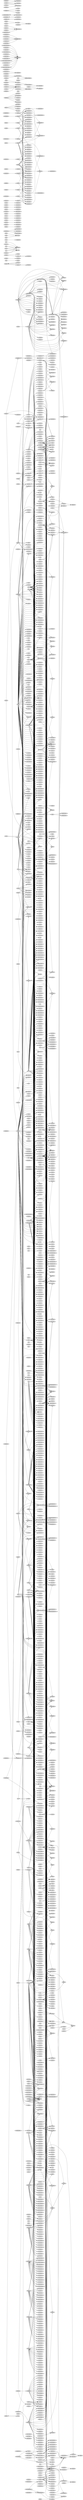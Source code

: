 
digraph "Terraria recipes" {
  graph [rankdir="LR"];
  node [style="filled", fontsize="8", fontname="Helvetica", height="0.25", width="0.5"];
  "Solar Fragment" -> "Solar Fragment Block";
  "Stone Block" -> "Solar Fragment Block";
  "Vortex Fragment" -> "Vortex Fragment Block";
  "Stone Block" -> "Vortex Fragment Block";
  "Nebula Fragment" -> "Nebula Fragment Block";
  "Stone Block" -> "Nebula Fragment Block";
  "Stardust Fragment" -> "Stardust Fragment Block";
  "Stone Block" -> "Stardust Fragment Block";
  "Luminite" -> "Luminite Bar";
  "Luminite Bar" -> "Luminite Bullet";
  "Luminite Bar" -> "Luminite Arrow";
  "Nebula Fragment" -> "Lunar Hook";
  "Solar Fragment" -> "Lunar Hook";
  "Stardust Fragment" -> "Lunar Hook";
  "Vortex Fragment" -> "Lunar Hook";
  "Nebula Fragment" -> "Celestial Sigil";
  "Solar Fragment" -> "Celestial Sigil";
  "Stardust Fragment" -> "Celestial Sigil";
  "Vortex Fragment" -> "Celestial Sigil";
  "Solar Fragment" -> "Solar Wings";
  "Luminite Bar" -> "Solar Wings";
  "Vortex Fragment" -> "Solar Fragment";
  "Nebula Fragment" -> "Solar Fragment";
  "Stardust Fragment" -> "Solar Fragment";
  "Solar Fragment" -> "Solar Monolith";
  "Solar Fragment" -> "Solar Flare Helmet";
  "Luminite Bar" -> "Solar Flare Helmet";
  "Solar Fragment" -> "Solar Flare Breastplate";
  "Luminite Bar" -> "Solar Flare Breastplate";
  "Solar Fragment" -> "Solar Flare Leggings";
  "Luminite Bar" -> "Solar Flare Leggings";
  "Solar Fragment" -> "Solar Flare Pickaxe";
  "Luminite Bar" -> "Solar Flare Pickaxe";
  "Solar Fragment" -> "Solar Flare Hamaxe";
  "Luminite Bar" -> "Solar Flare Hamaxe";
  "Solar Fragment" -> "Solar Eruption";
  "Solar Fragment" -> "Daybreak";
  "Vortex Fragment" -> "Vortex Booster";
  "Luminite Bar" -> "Vortex Booster";
  "Solar Fragment" -> "Vortex Fragment";
  "Nebula Fragment" -> "Vortex Fragment";
  "Stardust Fragment" -> "Vortex Fragment";
  "Vortex Fragment" -> "Vortex Monolith";
  "Vortex Fragment" -> "Vortex Helmet";
  "Luminite Bar" -> "Vortex Helmet";
  "Vortex Fragment" -> "Vortex Breastplate";
  "Luminite Bar" -> "Vortex Breastplate";
  "Vortex Fragment" -> "Vortex Leggings";
  "Luminite Bar" -> "Vortex Leggings";
  "Vortex Fragment" -> "Vortex Pickaxe";
  "Luminite Bar" -> "Vortex Pickaxe";
  "Vortex Fragment" -> "Vortex Hamaxe";
  "Luminite Bar" -> "Vortex Hamaxe";
  "Vortex Fragment" -> "Vortex Beater";
  "Vortex Fragment" -> "Phantasm";
  "Nebula Fragment" -> "Nebula Mantle";
  "Luminite Bar" -> "Nebula Mantle";
  "Solar Fragment" -> "Nebula Fragment";
  "Vortex Fragment" -> "Nebula Fragment";
  "Stardust Fragment" -> "Nebula Fragment";
  "Nebula Fragment" -> "Nebula Monolith";
  "Nebula Fragment" -> "Nebula Helmet";
  "Luminite Bar" -> "Nebula Helmet";
  "Nebula Fragment" -> "Nebula Breastplate";
  "Luminite Bar" -> "Nebula Breastplate";
  "Nebula Fragment" -> "Nebula Leggings";
  "Luminite Bar" -> "Nebula Leggings";
  "Nebula Fragment" -> "Nebula Pickaxe";
  "Luminite Bar" -> "Nebula Pickaxe";
  "Nebula Fragment" -> "Nebula Hamaxe";
  "Luminite Bar" -> "Nebula Hamaxe";
  "Nebula Fragment" -> "Nebula Arcanum";
  "Nebula Fragment" -> "Nebula Blaze";
  "Stardust Fragment" -> "Stardust Wings";
  "Luminite Bar" -> "Stardust Wings";
  "Solar Fragment" -> "Stardust Fragment";
  "Vortex Fragment" -> "Stardust Fragment";
  "Nebula Fragment" -> "Stardust Fragment";
  "Stardust Fragment" -> "Stardust Monolith";
  "Stardust Fragment" -> "Stardust Helmet";
  "Luminite Bar" -> "Stardust Helmet";
  "Stardust Fragment" -> "Stardust Plate";
  "Luminite Bar" -> "Stardust Plate";
  "Stardust Fragment" -> "Stardust Leggings";
  "Luminite Bar" -> "Stardust Leggings";
  "Stardust Fragment" -> "Stardust Pickaxe";
  "Luminite Bar" -> "Stardust Pickaxe";
  "Stardust Fragment" -> "Stardust Hamaxe";
  "Luminite Bar" -> "Stardust Hamaxe";
  "Stardust Fragment" -> "Stardust Cell Staff";
  "Stardust Fragment" -> "Stardust Dragon Staff";
  "Adamantite Ore" -> "Adamantite Bar";
  "Chlorophyte Ore" -> "Chlorophyte Bar";
  "Titanium Ore" -> "Titanium Bar";
  "Chlorophyte Bar" -> "Spectre Bar";
  "Ectoplasm" -> "Spectre Bar";
  "Stone Block" -> "Crystal Block";
  "Crystal Shard" -> "Crystal Block";
  "Chlorophyte Bar" -> "Shroomite Bar";
  "Glowing Mushroom" -> "Shroomite Bar";
  "Crystal Shard" -> "Crystal Storm";
  "Soul of Light" -> "Crystal Storm";
  "Spell Tome" -> "Crystal Storm";
  "Cursed Flame" -> "Cursed Flames";
  "Soul of Night" -> "Cursed Flames";
  "Spell Tome" -> "Cursed Flames";
  "Ichor" -> "Golden Shower";
  "Soul of Night" -> "Golden Shower";
  "Spell Tome" -> "Golden Shower";
  "Bone" -> "Bone Chair";
  "Bone" -> "Bone Door";
  "Bone" -> "Bone Dresser";
  "Bone" -> "Bone Sofa";
  "Silk" -> "Bone Sofa";
  "Bone" -> "Bone Table";
  "Bone" -> "Bone Piano";
  "Book" -> "Bone Piano";
  "Bone" -> "Bone Bed";
  "Silk" -> "Bone Bed";
  "Bone" -> "Bone Bathtub";
  "Bone" -> "Bone Sink";
  "Water Bucket" -> "Bone Sink";
  "Bone" -> "Bone Chest";
  "Lead Bar or Iron Bar" -> "Bone Chest";
  "Bone" -> "Bone Bookcase";
  "Book" -> "Bone Bookcase";
  "Bone" -> "Bone Clock";
  "Glass" -> "Bone Clock";
  "Lead Bar or Iron Bar" -> "Bone Clock";
  "Bone" -> "Bone Lantern";
  "Torch" -> "Bone Lantern";
  "Bone" -> "Bone Candelabra";
  "Torch" -> "Bone Candelabra";
  "Bone" -> "Bone Lamp";
  "Torch" -> "Bone Lamp";
  "Bone" -> "Bone Chandelier";
  "Torch" -> "Bone Chandelier";
  "Chain" -> "Bone Chandelier";
  "Stone Block" -> "Asphalt Block";
  "Gel" -> "Asphalt Block";
  "Gel" -> "Torch";
  "Wood" -> "Torch";
  "Pink Gel" -> "Pink Torch";
  "Wood" -> "Pink Torch";
  "Torch" -> "Blue Torch";
  "Sapphire" -> "Blue Torch";
  "Torch" -> "Red Torch";
  "Ruby" -> "Red Torch";
  "Torch" -> "Green Torch";
  "Emerald" -> "Green Torch";
  "Torch" -> "Yellow Torch";
  "Topaz" -> "Yellow Torch";
  "Torch" -> "Purple Torch";
  "Amethyst" -> "Purple Torch";
  "Torch" -> "White Torch";
  "Diamond" -> "White Torch";
  "Torch" -> "Orange Torch";
  "Amber" -> "Orange Torch";
  "Torch" -> "Ice Torch";
  "Ice Block" -> "Ice Torch";
  "Torch" -> "Cursed Torch";
  "Cursed Flame" -> "Cursed Torch";
  "Torch" -> "Ichor Torch";
  "Ichor" -> "Ichor Torch";
  "Wooden Arrow" -> "Flaming Arrow";
  "Torch" -> "Flaming Arrow";
  "Wooden Arrow" -> "Frostburn Arrow";
  "Ice Torch" -> "Frostburn Arrow";
  "Wooden Arrow" -> "Jester's Arrow";
  "Fallen Star" -> "Jester's Arrow";
  "Throwing Knife" -> "Poisoned Knife";
  "Vile Powder" -> "Poisoned Knife";
  "Stinger" -> "Poison Dart";
  "Gel" -> "Sticky Grenade";
  "Grenade" -> "Sticky Grenade";
  "Gel" -> "Sticky Bomb";
  "Bomb" -> "Sticky Bomb";
  "Gel" -> "Sticky Dynamite";
  "Dynamite" -> "Sticky Dynamite";
  "Gel" -> "Sticky Glowstick";
  "Glowstick" -> "Sticky Glowstick";
  "Pink Gel" -> "Bouncy Grenade";
  "Grenade" -> "Bouncy Grenade";
  "Pink Gel" -> "Bouncy Bomb";
  "Bomb" -> "Bouncy Bomb";
  "Pink Gel" -> "Bouncy Dynamite";
  "Dynamite" -> "Bouncy Dynamite";
  "Gel" -> "Bouncy Glowstick";
  "Glowstick" -> "Bouncy Glowstick";
  "Pixie Dust" -> "Holy Water";
  "Bottled Water" -> "Holy Water";
  "Hallowed Seeds" -> "Holy Water";
  "Bottled Water" -> "Unholy Water";
  "Corrupt Seeds" -> "Unholy Water";
  "Ebonsand Block" -> "Unholy Water";
  "Ale" -> "Molotov Cocktail";
  "Pink Gel" -> "Molotov Cocktail";
  "Silk" -> "Molotov Cocktail";
  "Torch" -> "Molotov Cocktail";
  "Wood" -> "Wood Platform";
  "Boreal Wood" -> "Boreal Wood Platform";
  "Palm Wood" -> "Palm Wood Platform";
  "Rich Mahogany" -> "Rich Mahogany Platform";
  "Wood" -> "Ebonwood Platform";
  "Wood" -> "Shadewood Platform";
  "Pearlwood" -> "Pearlwood Platform";
  "Spooky Wood" -> "Spooky Platform";
  "Glass" -> "Glass Platform";
  "Cactus" -> "Cactus Platform";
  "Pumpkin" -> "Pumpkin Platform";
  "Slime Block" -> "Slime Platform";
  "Wood" -> "Work Bench";
  "Boreal Wood" -> "Boreal Wood Work Bench";
  "Palm Wood" -> "Palm Wood Work Bench";
  "Rich Mahogany" -> "Rich Mahogany Work Bench";
  "Ebonwood" -> "Ebonwood Work Bench";
  "Shadewood" -> "Shadewood Work Bench";
  "Pearlwood" -> "Pearlwood Work Bench";
  "Spooky Wood" -> "Spooky Work Bench";
  "Dynasty Wood" -> "Dynasty Work Bench";
  "Cactus" -> "Cactus Work Bench";
  "Pumpkin" -> "Pumpkin Work Bench";
  "Glowing Mushroom" -> "Mushroom Work Bench";
  "Bone" -> "Bone Work Bench";
  "Slime Block" -> "Slime Work Bench";
  "Cog" -> "Steampunk Work Bench";
  "Ice Block" -> "Frozen Work Bench";
  "Honey Block" -> "Honey Work Bench";
  "Stone Block" -> "Active Stone Block";
  "Wire" -> "Active Stone Block";
  "Stone Wall" -> "Inactive Stone Block";
  "Wire" -> "Inactive Stone Block";
  "Dynamite" -> "Explosives";
  "Wire" -> "Explosives";
  "Dynamite" -> "Explosive Bunny";
  "Bunny" -> "Explosive Bunny";
  "Honey Block" -> "Abeemination";
  "Stinger" -> "Abeemination";
  "Hive" -> "Abeemination";
  "Bottled Honey" -> "Abeemination";
  "Fallen Star" -> "Mana Crystal";
  "Bottle" -> "Star in a Bottle";
  "Fallen Star" -> "Star in a Bottle";
  "Bottle" -> "Firefly in a Bottle";
  "Firefly" -> "Firefly in a Bottle";
  "Bottle" -> "Lightning Bug in a Bottle";
  "Lightning Bug" -> "Lightning Bug in a Bottle";
  "Chain" -> "Heart Lantern";
  "Life Crystal" -> "Heart Lantern";
  "Silver Coin" -> "Copper Coin";
  "Copper Coin" -> "Silver Coin";
  "Gold Coin" -> "Silver Coin";
  "Silver Coin" -> "Gold Coin";
  "Platinum Coin" -> "Gold Coin";
  "Gold Coin" -> "Platinum Coin";
  "Cobweb" -> "Web Rope";
  "Rope" -> "Rope Coil";
  "Vine Rope" -> "Vine Rope Coil";
  "Silk Rope" -> "Silk Rope Coil";
  "Web Rope" -> "Web Rope Coil";
  "Wood" -> "Campfire";
  "Torch" -> "Campfire";
  "Marshmallow" -> "Marshmallow on a Stick";
  "Wood" -> "Marshmallow on a Stick";
  "Snow Block" -> "Snowball";
  "Jungle Key Mold" -> "Jungle Key";
  "Temple Key" -> "Jungle Key";
  "Soul of Fright" -> "Jungle Key";
  "Soul of Might" -> "Jungle Key";
  "Soul of Sight" -> "Jungle Key";
  "Corruption Key Mold" -> "Corruption Key";
  "Temple Key" -> "Corruption Key";
  "Soul of Fright" -> "Corruption Key";
  "Soul of Might" -> "Corruption Key";
  "Soul of Sight" -> "Corruption Key";
  "Crimson Key Mold" -> "Crimson Key";
  "Temple Key" -> "Crimson Key";
  "Soul of Fright" -> "Crimson Key";
  "Soul of Might" -> "Crimson Key";
  "Soul of Sight" -> "Crimson Key";
  "Hallowed Key Mold" -> "Hallowed Key";
  "Temple Key" -> "Hallowed Key";
  "Soul of Fright" -> "Hallowed Key";
  "Soul of Might" -> "Hallowed Key";
  "Soul of Sight" -> "Hallowed Key";
  "Frozen Key Mold" -> "Frozen Key";
  "Temple Key" -> "Frozen Key";
  "Soul of Fright" -> "Frozen Key";
  "Soul of Might" -> "Frozen Key";
  "Soul of Sight" -> "Frozen Key";
  "Terrarium" -> "Bunny Cage";
  "Bunny" -> "Bunny Cage";
  "Terrarium" -> "Squirrel Cage";
  "Squirrel" -> "Squirrel Cage";
  "Terrarium" -> "Penguin Cage";
  "Penguin" -> "Penguin Cage";
  "Terrarium" -> "Duck Cage";
  "Duck" -> "Duck Cage";
  "Terrarium" -> "Mallard Duck Cage";
  "Mallard Duck" -> "Mallard Duck Cage";
  "Terrarium" -> "Bird Cage";
  "Bird" -> "Bird Cage";
  "Terrarium" -> "Blue Jay Cage";
  "Blue Jay" -> "Blue Jay Cage";
  "Terrarium" -> "Cardinal Cage";
  "Cardinal" -> "Cardinal Cage";
  "Terrarium" -> "Frog Cage";
  "Frog" -> "Frog Cage";
  "Terrarium" -> "Grasshopper Cage";
  "Grasshopper" -> "Grasshopper Cage";
  "Terrarium" -> "Snail Cage";
  "Snail" -> "Snail Cage";
  "Terrarium" -> "Glowing Snail Cage";
  "Glowing Snail" -> "Glowing Snail Cage";
  "Terrarium" -> "Scorpion Cage";
  "Scorpion" -> "Scorpion Cage";
  "Terrarium" -> "Black Scorpion Cage";
  "Black Scorpion" -> "Black Scorpion Cage";
  "Terrarium" -> "Mouse Cage";
  "Mouse" -> "Mouse Cage";
  "Terrarium" -> "Worm Cage";
  "Worm" -> "Worm Cage";
  "Bottle" -> "Monarch Butterfly Jar";
  "Monarch Butterfly" -> "Monarch Butterfly Jar";
  "Bottle" -> "Purple Emperor Butterfly Jar";
  "Purple Emperor Butterfly" -> "Purple Emperor Butterfly Jar";
  "Bottle" -> "Red Admiral Butterfly Jar";
  "Red Admiral Butterfly" -> "Red Admiral Butterfly Jar";
  "Bottle" -> "Ulysses Butterfly Jar";
  "Ulysses Butterfly" -> "Ulysses Butterfly Jar";
  "Bottle" -> "Sulphur Butterfly Jar";
  "Sulphur Butterfly" -> "Sulphur Butterfly Jar";
  "Bottle" -> "Tree Nymph Butterfly Jar";
  "Tree Nymph Butterfly" -> "Tree Nymph Butterfly Jar";
  "Bottle" -> "Zebra Swallowtail Butterfly Jar";
  "Zebra Swallowtail Butterfly" -> "Zebra Swallowtail Butterfly Jar";
  "Bottle" -> "Julia Butterfly Jar";
  "Julia Butterfly" -> "Julia Butterfly Jar";
  "Bottled Water" -> "Blue Jellyfish Jar";
  "Blue Jellyfish" -> "Blue Jellyfish Jar";
  "Bottled Water" -> "Green Jellyfish Jar";
  "Green Jellyfish" -> "Green Jellyfish Jar";
  "Bottled Water" -> "Pink Jellyfish Jar";
  "Pink Jellyfish" -> "Pink Jellyfish Jar";
  "Marshmallow on a Stick" -> "Cooked Marshmallow";
  "Bowl" -> "Bowl of Soup";
  "Goldfish" -> "Bowl of Soup";
  "Mushroom" -> "Bowl of Soup";
  "Bass" -> "Cooked Fish";
  "Trout" -> "Cooked Fish";
  "Salmon" -> "Cooked Fish";
  "Atlantic Cod" -> "Cooked Fish";
  "Tuna" -> "Cooked Fish";
  "Red Snapper" -> "Cooked Fish";
  "Shrimp" -> "Cooked Shrimp";
  "Grubby" -> "Grub Soup";
  "Sluggy" -> "Grub Soup";
  "Buggy" -> "Grub Soup";
  "Glass" -> "Waterfall Block";
  "Empty Dropper" -> "Magic Water Dropper";
  "Candle" -> "Water Candle";
  "Platinum Candle" -> "Water Candle";
  "Glass" -> "Lavafall Block";
  "Empty Dropper" -> "Magic Lava Dropper";
  "Glass" -> "Honeyfall Block";
  "Empty Dropper" -> "Magic Honey Dropper";
  "Confetti" -> "Confetti Block";
  "Glass" -> "Confetti Block";
  "Confetti" -> "Midnight Confetti Block";
  "Glass" -> "Midnight Confetti Block";
  "Living Fire Block" -> "Living Cursed Fire Block";
  "Cursed Flame" -> "Living Cursed Fire Block";
  "Living Fire Block" -> "Living Ichor Fire Block";
  "Ichor" -> "Living Ichor Fire Block";
  "Living Fire Block" -> "Living Demon Fire Block";
  "Demon Torch" -> "Living Demon Fire Block";
  "Living Fire Block" -> "Living Frost Fire Block";
  "Ice Block" -> "Living Frost Fire Block";
  "Living Fire Block" -> "Living Ultrabright Fire Block";
  "Ultrabright Torch" -> "Living Ultrabright Fire Block";
  "Wooden Arrow" -> "Endless Quiver";
  "Musket Ball" -> "Endless Musket Pouch";
  "Light's Bane" -> "Night's Edge";
  "Blade of Grass" -> "Night's Edge";
  "Muramasa" -> "Night's Edge";
  "Fiery Greatsword" -> "Night's Edge";
  "Blood Butcherer" -> "Night's Edge";
  "Blade of Grass" -> "Night's Edge";
  "Muramasa" -> "Night's Edge";
  "Fiery Greatsword" -> "Night's Edge";
  "Lens" -> "Suspicious Looking Eye";
  "Rotten Chunk" -> "Worm Food";
  "Vile Powder" -> "Worm Food";
  "Vertebrae" -> "Bloody Spine";
  "Vicious Powder" -> "Bloody Spine";
  "Gold Crown" -> "Slime Crown";
  "Gel" -> "Slime Crown";
  "Platinum Crown" -> "Slime Crown";
  "Gel" -> "Slime Crown";
  "Gold Crown" -> "Slime Crown";
  "Gel" -> "Slime Crown";
  "Platinum Crown" -> "Slime Crown";
  "Gel" -> "Slime Crown";
  "Honey Block" -> "Abeemination";
  "Crispy Honey Block" -> "Abeemination";
  "Stinger" -> "Abeemination";
  "Hive" -> "Abeemination";
  "Obsidian" -> "Abeemination";
  "Bottled Honey" -> "Abeemination";
  "Red Paint" -> "Deep Red Paint";
  "Orange Paint" -> "Deep Orange Paint";
  "Yellow Paint" -> "Deep Yellow Paint";
  "Lime Paint" -> "Deep Lime Paint";
  "Green Paint" -> "Deep Green Paint";
  "Teal Paint" -> "Deep Teal Paint";
  "Cyan Paint" -> "Deep Cyan Paint";
  "Sky Blue Paint" -> "Deep Sky Blue Paint";
  "Blue Paint" -> "Deep Blue Paint";
  "Purple Paint" -> "Deep Purple Paint";
  "Violet Paint" -> "Deep Violet Paint";
  "Pink Paint" -> "Deep Pink Paint";
  "Red Husk" -> "Red Dye";
  "Orange Bloodroot" -> "Orange Dye";
  "Yellow Marigold" -> "Yellow Dye";
  "Lime Kelp" -> "Lime Dye";
  "Green Mushroom" -> "Green Dye";
  "Teal Mushroom" -> "Teal Dye";
  "Cyan Husk" -> "Cyan Dye";
  "Sky Blue Flower" -> "Sky Blue Dye";
  "Blue Berries" -> "Blue Dye";
  "Purple Mucus" -> "Purple Dye";
  "Violet Husk" -> "Violet Dye";
  "Pink Prickly Pear" -> "Pink Dye";
  "Black Ink" -> "Black Dye";
  "Red Dye" -> "Flame Dye";
  "Orange Dye" -> "Flame Dye";
  "Yellow Dye" -> "Flame Dye";
  "Yellow Dye" -> "Green Flame Dye";
  "Lime Dye" -> "Green Flame Dye";
  "Green Dye" -> "Green Flame Dye";
  "Cyan Dye" -> "Blue Flame Dye";
  "Sky Blue Dye" -> "Blue Flame Dye";
  "Blue Dye" -> "Blue Flame Dye";
  "Flame Dye" -> "Intense Flame Dye";
  "Green Flame Dye" -> "Intense Green Flame Dye";
  "Blue Flame Dye" -> "Intense Blue Flame Dye";
  "Flame Dye" -> "Flame and Black Dye";
  "Black Dye" -> "Flame and Black Dye";
  "Green Flame Dye" -> "Green Flame and Black Dye";
  "Black Dye" -> "Green Flame and Black Dye";
  "Blue Flame Dye" -> "Blue Flame and Black Dye";
  "Black Dye" -> "Blue Flame and Black Dye";
  "Orange Dye" -> "Yellow Gradient Dye";
  "Yellow Dye" -> "Yellow Gradient Dye";
  "Lime Dye" -> "Yellow Gradient Dye";
  "Teal Dye" -> "Cyan Gradient Dye";
  "Cyan Dye" -> "Cyan Gradient Dye";
  "Sky Blue Dye" -> "Cyan Gradient Dye";
  "Purple Dye" -> "Violet Gradient Dye";
  "Violet Dye" -> "Violet Gradient Dye";
  "Pink Dye" -> "Violet Gradient Dye";
  "Yellow Gradient Dye" -> "Rainbow Dye";
  "Cyan Gradient Dye" -> "Rainbow Dye";
  "Violet Gradient Dye" -> "Rainbow Dye";
  "Rainbow Dye" -> "Intense Rainbow Dye";
  "Red Dye" -> "Red and Black Dye";
  "Black Dye" -> "Red and Black Dye";
  "Orange Dye" -> "Orange and Black Dye";
  "Black Dye" -> "Orange and Black Dye";
  "Yellow Dye" -> "Yellow and Black Dye";
  "Black Dye" -> "Yellow and Black Dye";
  "Lime Dye" -> "Lime and Black Dye";
  "Black Dye" -> "Lime and Black Dye";
  "Green Dye" -> "Green and Black Dye";
  "Black Dye" -> "Green and Black Dye";
  "Teal Dye" -> "Teal and Black Dye";
  "Black Dye" -> "Teal and Black Dye";
  "Cyan Dye" -> "Cyan and Black Dye";
  "Black Dye" -> "Cyan and Black Dye";
  "Sky Blue Dye" -> "Sky Blue and Black Dye";
  "Black Dye" -> "Sky Blue and Black Dye";
  "Blue Dye" -> "Blue and Black Dye";
  "Black Dye" -> "Blue and Black Dye";
  "Purple Dye" -> "Purple and Black Dye";
  "Black Dye" -> "Purple and Black Dye";
  "Violet Dye" -> "Violet and Black Dye";
  "Black Dye" -> "Violet and Black Dye";
  "Pink Dye" -> "Pink and Black Dye";
  "Black Dye" -> "Pink and Black Dye";
  "Red Dye" -> "Bright Red Dye";
  "Silver Dye" -> "Bright Red Dye";
  "Orange Dye" -> "Bright Orange Dye";
  "Silver Dye" -> "Bright Orange Dye";
  "Yellow Dye" -> "Bright Yellow Dye";
  "Silver Dye" -> "Bright Yellow Dye";
  "Lime Dye" -> "Bright Lime Dye";
  "Silver Dye" -> "Bright Lime Dye";
  "Green Dye" -> "Bright Green Dye";
  "Silver Dye" -> "Bright Green Dye";
  "Teal Dye" -> "Bright Teal Dye";
  "Silver Dye" -> "Bright Teal Dye";
  "Cyan Dye" -> "Bright Cyan Dye";
  "Silver Dye" -> "Bright Cyan Dye";
  "Sky Blue Dye" -> "Bright Sky Blue Dye";
  "Silver Dye" -> "Bright Sky Blue Dye";
  "Blue Dye" -> "Bright Blue Dye";
  "Silver Dye" -> "Bright Blue Dye";
  "Purple Dye" -> "Bright Purple Dye";
  "Silver Dye" -> "Bright Purple Dye";
  "Violet Dye" -> "Bright Violet Dye";
  "Silver Dye" -> "Bright Violet Dye";
  "Pink Dye" -> "Bright Pink Dye";
  "Silver Dye" -> "Bright Pink Dye";
  "Red Dye" -> "Red and Silver Dye";
  "Silver Dye" -> "Red and Silver Dye";
  "Orange Dye" -> "Orange and Silver Dye";
  "Silver Dye" -> "Orange and Silver Dye";
  "Yellow Dye" -> "Yellow and Silver Dye";
  "Silver Dye" -> "Yellow and Silver Dye";
  "Lime Dye" -> "Lime and Silver Dye";
  "Silver Dye" -> "Lime and Silver Dye";
  "Green Dye" -> "Green and Silver Dye";
  "Silver Dye" -> "Green and Silver Dye";
  "Teal Dye" -> "Teal and Silver Dye";
  "Silver Dye" -> "Teal and Silver Dye";
  "Cyan Dye" -> "Cyan and Silver Dye";
  "Silver Dye" -> "Cyan and Silver Dye";
  "Sky Blue Dye" -> "Sky Blue and Silver Dye";
  "Silver Dye" -> "Sky Blue and Silver Dye";
  "Blue Dye" -> "Blue and Silver Dye";
  "Silver Dye" -> "Blue and Silver Dye";
  "Purple Dye" -> "Purple and Silver Dye";
  "Silver Dye" -> "Purple and Silver Dye";
  "Violet Dye" -> "Violet and Silver Dye";
  "Silver Dye" -> "Violet and Silver Dye";
  "Pink Dye" -> "Pink and Silver Dye";
  "Silver Dye" -> "Pink and Silver Dye";
  "Flesh Block" -> "Flesh Clock";
  "Glass" -> "Flesh Clock";
  "Lead Bar or Iron Bar" -> "Flesh Clock";
  "Flesh Block" -> "Flesh Door";
  "Flesh Block" -> "Flesh Dresser";
  "Flesh Block" -> "Flesh Chair";
  "Flesh Block" -> "Flesh Chest";
  "Lead Bar or Iron Bar" -> "Flesh Chest";
  "Flesh Block" -> "Flesh Work Bench";
  "Flesh Block" -> "Flesh Table";
  "Flesh Block" -> "Flesh Piano";
  "Bone" -> "Flesh Piano";
  "Book" -> "Flesh Piano";
  "Flesh Block" -> "Flesh Bookcase";
  "Book" -> "Flesh Bookcase";
  "Flesh Block" -> "Flesh Bed";
  "Silk" -> "Flesh Bed";
  "Flesh Block" -> "Flesh Bathtub";
  "Flesh Block" -> "Flesh Sink";
  "Water Bucket" -> "Flesh Sink";
  "Flesh Block" -> "Flesh Lantern";
  "Torch" -> "Flesh Lantern";
  "Flesh Block" -> "Flesh Candle";
  "Torch" -> "Flesh Candle";
  "Flesh Block" -> "Flesh Chandelier";
  "Torch" -> "Flesh Chandelier";
  "Chain" -> "Flesh Chandelier";
  "Flesh Block" -> "Flesh Lamp";
  "Torch" -> "Flesh Lamp";
  "Flesh Block" -> "Flesh Candelabra";
  "Torch" -> "Flesh Candelabra";
  "Flesh Block" -> "Flesh Sofa";
  "Silk" -> "Flesh Sofa";
  "Pumpkin" -> "Pumpkin Pie";
  "Sand Block" -> "Glass";
  "Ebonsand Block" -> "Glass";
  "Crimsand Block" -> "Glass";
  "Pearlsand Block" -> "Glass";
  "Glass" -> "Mug";
  "Glass" -> "Bottle";
  "Glass" -> "Glass Bowl";
  "Glass" -> "Wine Glass";
  "Glass" -> "Terrarium";
  "Clay Block" -> "Clay Pot";
  "Clay Block" -> "Pink Vase";
  "Clay Block" -> "Bowl";
  "Silt Block" -> "Red Stucco";
  "Clay Block" -> "Red Stucco";
  "Silt Block" -> "Yellow Stucco";
  "Sand Block" -> "Yellow Stucco";
  "Silt Block" -> "Gray Stucco";
  "Stone Block" -> "Gray Stucco";
  "Silt Block" -> "Green Stucco";
  "Green Thread" -> "Green Stucco";
  "Clay Block" -> "Green Stucco";
  "Clay Block" -> "Red Brick";
  "Stone Block" -> "Gray Brick";
  "Mud Block" -> "Mudstone Block";
  "Stone Block" -> "Mudstone Block";
  "Sand Block" -> "Sandstone Brick";
  "Stone Block" -> "Copper Brick";
  "Copper Ore" -> "Copper Brick";
  "Stone Block" -> "Tin Brick";
  "Tin Ore" -> "Tin Brick";
  "Stone Block" -> "Silver Brick";
  "Silver Ore" -> "Silver Brick";
  "Stone Block" -> "Tungsten Brick";
  "Tungsten Ore" -> "Tungsten Brick";
  "Stone Block" -> "Gold Brick";
  "Gold Ore" -> "Gold Brick";
  "Stone Block" -> "Platinum Brick";
  "Platinum Ore" -> "Platinum Brick";
  "Ebonstone Block" -> "Demonite Brick";
  "Demonite Ore" -> "Demonite Brick";
  "Stone Block" -> "Hellstone Brick";
  "Hellstone" -> "Hellstone Brick";
  "Ash Block" -> "Iridescent Brick";
  "Stone Block" -> "Iridescent Brick";
  "Obsidian" -> "Obsidian Brick";
  "Ebonstone Block" -> "Ebonstone Brick";
  "Pearlsand Block" -> "Pearlstone Brick";
  "Pearlstone Block" -> "Pearlstone Brick";
  "Cobalt Ore" -> "Cobalt Brick";
  "Stone Block" -> "Cobalt Brick";
  "Palladium Ore" -> "Palladium Column";
  "Stone Block" -> "Palladium Column";
  "Mythril Ore" -> "Mythril Brick";
  "Stone Block" -> "Mythril Brick";
  "Orichalcum Ore" -> "Bubblegum Block";
  "Stone Block" -> "Bubblegum Block";
  "Adamantite Ore" -> "Adamantite Beam";
  "Stone Block" -> "Adamantite Beam";
  "Titanium Ore" -> "Titanstone Block";
  "Stone Block" -> "Titanstone Block";
  "Shroomite Bar" -> "Shroomite Plating";
  "Stone Block" -> "Shroomite Plating";
  "Chlorophyte Ore" -> "Chlorophyte Brick";
  "Stone Block" -> "Chlorophyte Brick";
  "Copper Ore" -> "Copper Bar";
  "Tin Ore" -> "Tin Bar";
  "Iron Ore" -> "Iron Bar";
  "Lead Ore" -> "Lead Bar";
  "Silver Ore" -> "Silver Bar";
  "Tungsten Ore" -> "Tungsten Bar";
  "Gold Ore" -> "Gold Bar";
  "Platinum Ore" -> "Platinum Bar";
  "Demonite Ore" -> "Demonite Bar";
  "Crimtane Ore" -> "Crimtane Bar";
  "Meteorite" -> "Meteorite Bar";
  "Cobalt Ore" -> "Cobalt Bar";
  "Palladium Ore" -> "Palladium Bar";
  "Mythril Ore" -> "Mythril Bar";
  "Orichalcum Ore" -> "Orichalcum Bar";
  "Obsidian" -> "Obsidian Skull";
  "Antlion Mandible" -> "Sandgun";
  "Topaz" -> "Sandgun";
  "Illegal Gun Parts" -> "Sandgun";
  "Glass" -> "Glass Work Bench";
  "Glass" -> "Glass Bed";
  "Silk" -> "Glass Bed";
  "Glass" -> "Glass Chair";
  "Glass" -> "Glass Chest";
  "Lead Bar or Iron Bar" -> "Glass Chest";
  "Glass" -> "Glass Door";
  "Glass" -> "Glass Dresser";
  "Glass" -> "Glass Sofa";
  "Silk" -> "Glass Sofa";
  "Glass" -> "Glass Table";
  "Glass" -> "Glass Bathtub";
  "Glass" -> "Glass Sink";
  "Water Bucket" -> "Glass Sink";
  "Glass" -> "Glass Piano";
  "Bone" -> "Glass Piano";
  "Book" -> "Glass Piano";
  "Glass" -> "Glass Bookcase";
  "Book" -> "Glass Bookcase";
  "Glass" -> "Glass Clock";
  "Lead Bar or Iron Bar" -> "Glass Clock";
  "Glass" -> "Glass Clock";
  "Glass" -> "Glass Lantern";
  "Torch" -> "Glass Lantern";
  "Glass" -> "Glass Candle";
  "Torch" -> "Glass Candle";
  "Glass" -> "Glass Candelabra";
  "Torch" -> "Glass Candelabra";
  "Glass" -> "Glass Lamp";
  "Torch" -> "Glass Lamp";
  "Glass" -> "Glass Chandelier";
  "Torch" -> "Glass Chandelier";
  "Chain" -> "Glass Chandelier";
  "Stone Block" -> "Stone Slab";
  "Sand Block" -> "Sandstone Slab";
  "Stone Block" -> "Copper Plating";
  "Copper Ore" -> "Copper Plating";
  "Stone Block" -> "Tin Plating";
  "Tin Ore" -> "Tin Plating";
  "Wood" -> "Tall Gate";
  "Iron Bar" -> "Tall Gate";
  "Stone Block" -> "Text Statue";
  "Hellstone" -> "Hellstone Bar";
  "Obsidian" -> "Hellstone Bar";
  "Bottle" -> "Bottled Honey";
  "Glass" -> "Honeyfall Block";
  "Honey Block" -> "Honey Chair";
  "Honey Block" -> "Honey Door";
  "Honey Block" -> "Honey Dresser";
  "Honey Block" -> "Honey Sofa";
  "Silk" -> "Honey Sofa";
  "Honey Block" -> "Honey Table";
  "Honey Block" -> "Honey Work Bench";
  "Honey Block" -> "Honey Bed";
  "Silk" -> "Honey Bed";
  "Bone" -> "Honey Piano";
  "Honey Block" -> "Honey Piano";
  "Book" -> "Honey Piano";
  "Honey Block" -> "Honey Bathtub";
  "Honey Block" -> "Honey Sink";
  "Water Bucket" -> "Honey Sink";
  "Honey Block" -> "Honey Chest";
  "Lead Bar or Iron Bar" -> "Honey Chest";
  "Lead Bar or Iron Bar" -> "Honey Clock";
  "Glass" -> "Honey Clock";
  "Honey Block" -> "Honey Clock";
  "Honey Block" -> "Honey Bookcase";
  "Book" -> "Honey Bookcase";
  "Honey Block" -> "Honey Lantern";
  "Torch" -> "Honey Lantern";
  "Honey Block" -> "Honey Chandelier";
  "Torch" -> "Honey Chandelier";
  "Chain" -> "Honey Chandelier";
  "Honey Block" -> "Honey Candelabra";
  "Torch" -> "Honey Candelabra";
  "Honey Block" -> "Honey Candle";
  "Torch" -> "Honey Candle";
  "Torch" -> "Honey Lamp";
  "Honey Block" -> "Honey Lamp";
  "Honey Block" -> "Honey Cup";
  "Ice Block" -> "Frozen Chair";
  "Ice Block" -> "Frozen Door";
  "Ice Block" -> "Frozen Sofa";
  "Silk" -> "Frozen Sofa";
  "Ice Block" -> "Frozen Table";
  "Ice Block" -> "Frozen Bathtub";
  "Ice Block" -> "Frozen Sink";
  "Water Bucket" -> "Frozen Sink";
  "Ice Block" -> "Frozen Clock";
  "Glass" -> "Frozen Clock";
  "Lead Bar or Iron Bar" -> "Frozen Clock";
  "Ice Block" -> "Frozen Lantern";
  "Ice Torch" -> "Frozen Lantern";
  "Ice Block" -> "Frozen Candle";
  "Ice Torch" -> "Frozen Candle";
  "Ice Block" -> "Frozen Candelabra";
  "Ice Torch" -> "Frozen Candelabra";
  "Ice Block" -> "Frozen Work Bench";
  "Ice Block" -> "Frozen Bed";
  "Silk" -> "Frozen Bed";
  "Ice Block" -> "Frozen Lamp";
  "Ice Torch" -> "Frozen Lamp";
  "Ice Block" -> "Frozen Piano";
  "Bone" -> "Frozen Piano";
  "Book" -> "Frozen Piano";
  "Ice Block" -> "Frozen Bookcase";
  "Book" -> "Frozen Bookcase";
  "Ice Block" -> "Frozen Chandelier";
  "Ice Torch" -> "Frozen Chandelier";
  "Chain" -> "Frozen Chandelier";
  "Ice Block" -> "Frozen Sink";
  "Water Bucket" -> "Frozen Sink";
  "Bottled Water" -> "Flask of Poison";
  "Stinger" -> "Flask of Poison";
  "Bottled Water" -> "Flask of Fire";
  "Hellstone" -> "Flask of Fire";
  "Bottled Water" -> "Flask of Venom";
  "Vial of Venom" -> "Flask of Venom";
  "Bottled Water" -> "Flask of Gold";
  "Gold Dust" -> "Flask of Gold";
  "Bottled Water" -> "Flask of Ichor";
  "Ichor" -> "Flask of Ichor";
  "Bottled Water" -> "Flask of Cursed Flames";
  "Cursed Flame" -> "Flask of Cursed Flames";
  "Bottled Water" -> "Flask of Nanites";
  "Nanites" -> "Flask of Nanites";
  "Bottled Water" -> "Flask of Party";
  "Confetti" -> "Flask of Party";
  "Copper Bar" -> "Copper Pickaxe";
  "Wood" -> "Copper Pickaxe";
  "Copper Bar" -> "Copper Axe";
  "Wood" -> "Copper Axe";
  "Copper Bar" -> "Copper Hammer";
  "Wood" -> "Copper Hammer";
  "Copper Bar" -> "Copper Broadsword";
  "Copper Bar" -> "Copper Shortsword";
  "Copper Bar" -> "Copper Bow";
  "Copper Bar" -> "Amethyst Staff";
  "Amethyst" -> "Amethyst Staff";
  "Copper Bar" -> "Copper Helmet";
  "Copper Bar" -> "Copper Chainmail";
  "Copper Bar" -> "Copper Greaves";
  "Copper Bar" -> "Copper Chandelier";
  "Torch" -> "Copper Chandelier";
  "Chain" -> "Copper Chandelier";
  "Tin Bar" -> "Tin Pickaxe";
  "Wood" -> "Tin Pickaxe";
  "Tin Bar" -> "Tin Axe";
  "Wood" -> "Tin Axe";
  "Tin Bar" -> "Tin Hammer";
  "Wood" -> "Tin Hammer";
  "Tin Bar" -> "Tin Broadsword";
  "Tin Bar" -> "Tin Shortsword";
  "Tin Bar" -> "Tin Bow";
  "Tin Bar" -> "Topaz Staff";
  "Topaz" -> "Topaz Staff";
  "Tin Bar" -> "Tin Helmet";
  "Tin Bar" -> "Tin Chainmail";
  "Tin Bar" -> "Tin Greaves";
  "Tin Bar" -> "Tin Chandelier";
  "Torch" -> "Tin Chandelier";
  "Chain" -> "Tin Chandelier";
  "Iron Bar" -> "Iron Pickaxe";
  "Wood" -> "Iron Pickaxe";
  "Iron Bar" -> "Iron Axe";
  "Wood" -> "Iron Axe";
  "Iron Bar" -> "Iron Hammer";
  "Wood" -> "Iron Hammer";
  "Iron Bar" -> "Iron Broadsword";
  "Iron Bar" -> "Iron Shortsword";
  "Iron Bar" -> "Iron Bow";
  "Iron Bar" -> "Reinforced Fishing Pole";
  "Iron Bar" -> "Iron Helmet";
  "Iron Bar" -> "Iron Chainmail";
  "Iron Bar" -> "Iron Greaves";
  "Iron Bar" -> "Lamp Post";
  "Glass" -> "Lamp Post";
  "Torch" -> "Lamp Post";
  "Iron Bar" -> "Iron Fence";
  "Iron Fence" -> "Iron Bar";
  "Iron Bar" -> "Heavy Work Bench";
  "Wood" -> "Heavy Work Bench";
  "Iron Bar" -> "Iron Door";
  "Iron Bar" -> "Empty Bucket";
  "Iron Bar" -> "Trash Can";
  "Iron Bar" -> "Bathtub";
  "Iron Bar" -> "Toilet";
  "Iron Bar" -> "Cooking Pot";
  "Wood" -> "Cooking Pot";
  "Iron Bar" -> "Chain";
  "Lead Bar" -> "Lead Pickaxe";
  "Wood" -> "Lead Pickaxe";
  "Lead Bar" -> "Lead Axe";
  "Wood" -> "Lead Axe";
  "Lead Bar" -> "Lead Hammer";
  "Wood" -> "Lead Hammer";
  "Lead Bar" -> "Lead Broadsword";
  "Lead Bar" -> "Lead Shortsword";
  "Lead Bar" -> "Lead Bow";
  "Lead Bar" -> "Reinforced Fishing Pole";
  "Lead Bar" -> "Lead Helmet";
  "Lead Bar" -> "Lead Chainmail";
  "Lead Bar" -> "Lead Greaves";
  "Lead Bar" -> "Lamp Post";
  "Glass" -> "Lamp Post";
  "Torch" -> "Lamp Post";
  "Lead Bar" -> "Lead Fence";
  "Lead Fence" -> "Lead Bar";
  "Lead Bar" -> "Heavy Work Bench";
  "Wood" -> "Heavy Work Bench";
  "Lead Bar" -> "Lead Door";
  "Lead Bar" -> "Empty Bucket";
  "Lead Bar" -> "Trash Can";
  "Lead Bar" -> "Bathtub";
  "Lead Bar" -> "Toilet";
  "Lead Bar" -> "Cooking Pot";
  "Wood" -> "Cooking Pot";
  "Lead Bar" -> "Chain";
  "Silver Bar" -> "Silver Bullet";
  "Musket Ball" -> "Silver Bullet";
  "Silver Bar" -> "Silver Pickaxe";
  "Wood" -> "Silver Pickaxe";
  "Silver Bar" -> "Silver Axe";
  "Wood" -> "Silver Axe";
  "Silver Bar" -> "Silver Hammer";
  "Wood" -> "Silver Hammer";
  "Silver Bar" -> "Silver Shortsword";
  "Silver Bar" -> "Silver Broadsword";
  "Silver Bar" -> "Silver Bow";
  "Silver Bar" -> "Sapphire Staff";
  "Sapphire" -> "Sapphire Staff";
  "Silver Bar" -> "Silver Helmet";
  "Silver Bar" -> "Silver Chainmail";
  "Silver Bar" -> "Silver Greaves";
  "Silver Bar" -> "Silver Chandelier";
  "Torch" -> "Silver Chandelier";
  "Chain" -> "Silver Chandelier";
  "Tungsten Bar" -> "Tungsten Pickaxe";
  "Wood" -> "Tungsten Pickaxe";
  "Tungsten Bar" -> "Tungsten Axe";
  "Wood" -> "Tungsten Axe";
  "Tungsten Bar" -> "Tungsten Hammer";
  "Wood" -> "Tungsten Hammer";
  "Tungsten Bar" -> "Tungsten Broadsword";
  "Tungsten Bar" -> "Tungsten Shortsword";
  "Tungsten Bar" -> "Tungsten Bow";
  "Tungsten Bar" -> "Emerald Staff";
  "Emerald" -> "Emerald Staff";
  "Tungsten Bar" -> "Tungsten Helmet";
  "Tungsten Bar" -> "Tungsten Chainmail";
  "Tungsten Bar" -> "Tungsten Greaves";
  "Tungsten Bar" -> "Tungsten Chandelier";
  "Torch" -> "Tungsten Chandelier";
  "Chain" -> "Tungsten Chandelier";
  "Gold Bar" -> "Gold Pickaxe";
  "Wood" -> "Gold Pickaxe";
  "Gold Bar" -> "Gold Axe";
  "Wood" -> "Gold Axe";
  "Gold Bar" -> "Gold Hammer";
  "Wood" -> "Gold Hammer";
  "Gold Bar" -> "Gold Broadsword";
  "Gold Bar" -> "Gold Shortsword";
  "Gold Bar" -> "Gold Bow";
  "Gold Bar" -> "Ruby Staff";
  "Ruby" -> "Ruby Staff";
  "Gold Bar" -> "Gold Crown";
  "Ruby" -> "Gold Crown";
  "Gold Bar" -> "Gold Helmet";
  "Gold Bar" -> "Gold Chainmail";
  "Gold Bar" -> "Gold Greaves";
  "Gold Bar" -> "Gold Chandelier";
  "Torch" -> "Gold Chandelier";
  "Chain" -> "Gold Chandelier";
  "Gold Bar" -> "Throne";
  "Silk" -> "Throne";
  "Platinum Bar" -> "Platinum Pickaxe";
  "Wood" -> "Platinum Pickaxe";
  "Platinum Bar" -> "Platinum Axe";
  "Wood" -> "Platinum Axe";
  "Platinum Bar" -> "Platinum Hammer";
  "Wood" -> "Platinum Hammer";
  "Platinum Bar" -> "Platinum Broadsword";
  "Platinum Bar" -> "Platinum Shortsword";
  "Platinum Bar" -> "Platinum Bow";
  "Platinum Bar" -> "Diamond Staff";
  "Diamond" -> "Diamond Staff";
  "Platinum Bar" -> "Platinum Crown";
  "Ruby" -> "Platinum Crown";
  "Platinum Bar" -> "Platinum Helmet";
  "Platinum Bar" -> "Platinum Chainmail";
  "Platinum Bar" -> "Platinum Greaves";
  "Platinum Bar" -> "Platinum Chandelier";
  "Torch" -> "Platinum Chandelier";
  "Chain" -> "Platinum Chandelier";
  "Silk" -> "Throne";
  "Platinum Bar" -> "Throne";
  "Wooden Arrow" -> "Unholy Arrow";
  "Worm Tooth" -> "Unholy Arrow";
  "Demonite Bar" -> "Demon Bow";
  "Demonite Bar" -> "War Axe of the Night";
  "Demonite Bar" -> "Light's Bane";
  "Demonite Bar" -> "Fisher of Souls";
  "Demonite Bar" -> "Shadow Helmet";
  "Shadow Scale" -> "Shadow Helmet";
  "Demonite Bar" -> "Shadow Scalemail";
  "Shadow Scale" -> "Shadow Scalemail";
  "Demonite Bar" -> "Shadow Greaves";
  "Shadow Scale" -> "Shadow Greaves";
  "Demonite Bar" -> "Nightmare Pickaxe";
  "Shadow Scale" -> "Nightmare Pickaxe";
  "Demonite Bar" -> "The Breaker";
  "Shadow Scale" -> "The Breaker";
  "Crimtane Bar" -> "Tendon Bow";
  "Crimtane Bar" -> "Blood Lust Cluster";
  "Crimtane Bar" -> "Blood Butcherer";
  "Crimtane Bar" -> "Fleshcatcher";
  "Crimtane Bar" -> "Crimson Helmet";
  "Tissue Sample" -> "Crimson Helmet";
  "Crimtane Bar" -> "Crimson Scalemail";
  "Tissue Sample" -> "Crimson Scalemail";
  "Crimtane Bar" -> "Crimson Greaves";
  "Tissue Sample" -> "Crimson Greaves";
  "Crimtane Bar" -> "Deathbringer Pickaxe";
  "Tissue Sample" -> "Deathbringer Pickaxe";
  "Crimtane Bar" -> "Flesh Grinder";
  "Tissue Sample" -> "Flesh Grinder";
  "Crimtane Bar" -> "The Meatball";
  "Tissue Sample" -> "The Meatball";
  "Meteorite Bar" -> "Meteor Shot";
  "Musket Ball" -> "Meteor Shot";
  "Meteorite Bar" -> "Blue Phaseblade";
  "Sapphire" -> "Blue Phaseblade";
  "Meteorite Bar" -> "Red Phaseblade";
  "Ruby" -> "Red Phaseblade";
  "Meteorite Bar" -> "Green Phaseblade";
  "Emerald" -> "Green Phaseblade";
  "Meteorite Bar" -> "Purple Phaseblade";
  "Amethyst" -> "Purple Phaseblade";
  "Meteorite Bar" -> "White Phaseblade";
  "Diamond" -> "White Phaseblade";
  "Meteorite Bar" -> "Yellow Phaseblade";
  "Topaz" -> "Yellow Phaseblade";
  "Blue Phaseblade" -> "Blue Phasesaber";
  "Crystal Shard" -> "Blue Phasesaber";
  "Red Phaseblade" -> "Red Phasesaber";
  "Crystal Shard" -> "Red Phasesaber";
  "Green Phaseblade" -> "Green Phasesaber";
  "Crystal Shard" -> "Green Phasesaber";
  "Purple Phaseblade" -> "Purple Phasesaber";
  "Crystal Shard" -> "Purple Phasesaber";
  "White Phaseblade" -> "White Phasesaber";
  "Crystal Shard" -> "White Phasesaber";
  "Yellow Phaseblade" -> "Yellow Phasesaber";
  "Crystal Shard" -> "Yellow Phasesaber";
  "Meteorite Bar" -> "Meteor Hamaxe";
  "Meteorite Bar" -> "Space Gun";
  "Fallen Star" -> "Space Gun";
  "Minishark" -> "Star Cannon";
  "Meteorite Bar" -> "Star Cannon";
  "Fallen Star" -> "Star Cannon";
  "Meteorite Bar" -> "Meteor Helmet";
  "Meteorite Bar" -> "Meteor Suit";
  "Meteorite Bar" -> "Meteor Leggings";
  "Jungle Spores" -> "Blade of Grass";
  "Stinger" -> "Blade of Grass";
  "Jungle Spores" -> "Thorn Chakram";
  "Stinger" -> "Thorn Chakram";
  "Jungle Spores" -> "Ivy Whip";
  "Vine" -> "Ivy Whip";
  "Jungle Spores" -> "Jungle Hat";
  "Jungle Spores" -> "Jungle Shirt";
  "Stinger" -> "Jungle Shirt";
  "Jungle Spores" -> "Jungle Pants";
  "Vine" -> "Jungle Pants";
  "Bee Wax" -> "Bee Headgear";
  "Bee Wax" -> "Bee Breastplate";
  "Bee Wax" -> "Bee Greaves";
  "Bee Wax" -> "Hornet Staff";
  "Wooden Arrow" -> "Hellfire Arrow";
  "Torch" -> "Hellfire Arrow";
  "Hellstone Bar" -> "Hellfire Arrow";
  "Enchanted Boomerang" -> "Flamarang";
  "Hellstone Bar" -> "Flamarang";
  "Hellstone Bar" -> "Molten Fury";
  "Hellstone Bar ( 20 35)" -> "Fiery Greatsword";
  "Hellstone Bar" -> "Molten Pickaxe";
  "Hellstone Bar" -> "Molten Hamaxe";
  "Handgun" -> "Phoenix Blaster";
  "Hellstone Bar" -> "Phoenix Blaster";
  "Hellstone Bar" -> "Molten Helmet";
  "Hellstone Bar" -> "Molten Breastplate";
  "Hellstone Bar" -> "Molten Greaves";
  "Hellstone Bar" -> "Imp Staff";
  "Cobalt Bar" -> "Cobalt Helmet";
  "Cobalt Bar" -> "Cobalt Mask";
  "Cobalt Bar" -> "Cobalt Hat";
  "Cobalt Bar" -> "Cobalt Breastplate";
  "Cobalt Bar" -> "Cobalt Leggings";
  "Cobalt Bar" -> "Cobalt Drill";
  "Cobalt Bar" -> "Cobalt Pickaxe";
  "Cobalt Bar" -> "Cobalt Chainsaw";
  "Cobalt Bar" -> "Cobalt Waraxe";
  "Cobalt Bar" -> "Cobalt Repeater";
  "Cobalt Bar" -> "Cobalt Sword";
  "Cobalt Bar" -> "Cobalt Naginata";
  "Palladium Bar" -> "Palladium Mask";
  "Palladium Bar" -> "Palladium Helmet";
  "Palladium Bar" -> "Palladium Headgear";
  "Palladium Bar" -> "Palladium Breastplate";
  "Palladium Bar" -> "Palladium Leggings";
  "Palladium Bar" -> "Palladium Drill";
  "Palladium Bar" -> "Palladium Pickaxe";
  "Palladium Bar" -> "Palladium Chainsaw";
  "Palladium Bar" -> "Palladium Waraxe";
  "Palladium Bar" -> "Palladium Repeater";
  "Palladium Bar" -> "Palladium Sword";
  "Palladium Bar" -> "Palladium Pike";
  "Mythril Bar" -> "Mythril Anvil";
  "Orichalcum Bar" -> "Orichalcum Waraxe";
  "Orichalcum Bar" -> "Orichalcum Anvil";
  "Spider Fang" -> "Spider Mask";
  "Spider Fang" -> "Spider Breastplate";
  "Spider Fang" -> "Spider Greaves";
  "Spider Fang" -> "Spider Staff";
  "Spider Fang" -> "Queen Spider Staff";
  "Chain" -> "Grappling Hook";
  "Hook (crafting material)" -> "Grappling Hook";
  "Amethyst" -> "Amethyst Hook";
  "Topaz" -> "Topaz Hook";
  "Sapphire" -> "Sapphire Hook";
  "Emerald" -> "Emerald Hook";
  "Ruby" -> "Ruby Hook";
  "Diamond" -> "Diamond Hook";
  "Amethyst" -> "Large Amethyst";
  "Topaz" -> "Large Topaz";
  "Sapphire" -> "Large Sapphire";
  "Emerald" -> "Large Emerald";
  "Ruby" -> "Large Ruby";
  "Diamond" -> "Large Diamond";
  "Boreal Wood" -> "Boreal Wood Chandelier";
  "Ice Torch" -> "Boreal Wood Chandelier";
  "Chain" -> "Boreal Wood Chandelier";
  "Palm Wood" -> "Palm Wood Chandelier";
  "Torch" -> "Palm Wood Chandelier";
  "Chain" -> "Palm Wood Chandelier";
  "Rich Mahogany" -> "Rich Mahogany Chandelier";
  "Torch" -> "Rich Mahogany Chandelier";
  "Chain" -> "Rich Mahogany Chandelier";
  "Ebonwood" -> "Ebonwood Chandelier";
  "Torch" -> "Ebonwood Chandelier";
  "Chain" -> "Ebonwood Chandelier";
  "Shadewood" -> "Shadewood Chandelier";
  "Torch" -> "Shadewood Chandelier";
  "Chain" -> "Shadewood Chandelier";
  "Pearlwood" -> "Pearlwood Chandelier";
  "Torch" -> "Pearlwood Chandelier";
  "Chain" -> "Pearlwood Chandelier";
  "Pumpkin" -> "Pumpkin Chandelier";
  "Torch" -> "Pumpkin Chandelier";
  "Chain" -> "Pumpkin Chandelier";
  "Glowing Mushroom" -> "Mushroom Chandelier";
  "Torch" -> "Mushroom Chandelier";
  "Chain" -> "Mushroom Chandelier";
  "Iron Bar" -> "Minecart Track";
  "Wood" -> "Minecart Track";
  "Minecart Track" -> "Pressure Plate Track";
  "Brown Pressure Plate" -> "Pressure Plate Track";
  "Iron Bar" -> "Inlet Pump";
  "Wire" -> "Inlet Pump";
  "Lead Bar" -> "Inlet Pump";
  "Wire" -> "Inlet Pump";
  "Iron Bar" -> "Outlet Pump";
  "Wire" -> "Outlet Pump";
  "Lead Bar" -> "Outlet Pump";
  "Wire" -> "Outlet Pump";
  "Gold Watch" -> "1 Second Timer";
  "Platinum Watch" -> "1 Second Timer";
  "Wire" -> "1 Second Timer";
  "Silver Watch" -> "3 Second Timer";
  "Tungsten Watch" -> "3 Second Timer";
  "Wire" -> "3 Second Timer";
  "Copper Watch" -> "5 Second Timer";
  "Tin Watch" -> "5 Second Timer";
  "Wire" -> "5 Second Timer";
  "Molten Fury" -> "Sharanga";
  "Hellstone Bar" -> "Sharanga";
  "Mug" -> "Ale";
  "Glass" -> "Lavafall Block";
  "Lihzahrd Brick" -> "Lihzahrd Chair";
  "Lihzahrd Brick" -> "Lihzahrd Door";
  "Lihzahrd Brick" -> "Lihzahrd Dresser";
  "Lihzahrd Brick" -> "Lihzahrd Sofa";
  "Silk" -> "Lihzahrd Sofa";
  "Lihzahrd Brick" -> "Lihzahrd Table";
  "Lihzahrd Brick" -> "Lihzahrd Bathtub";
  "Lihzahrd Brick" -> "Lihzahrd Sink";
  "Water Bucket" -> "Lihzahrd Sink";
  "Lihzahrd Brick" -> "Lihzahrd Clock";
  "Glass" -> "Lihzahrd Clock";
  "Lead Bar or Iron Bar" -> "Lihzahrd Clock";
  "Lihzahrd Brick" -> "Lihzahrd Lantern";
  "Torch" -> "Lihzahrd Lantern";
  "Lihzahrd Brick" -> "Lihzahrd Candle";
  "Torch" -> "Lihzahrd Candle";
  "Lihzahrd Brick" -> "Lihzahrd Candelabra";
  "Torch" -> "Lihzahrd Candelabra";
  "Lihzahrd Brick" -> "Lihzahrd Bed";
  "Silk" -> "Lihzahrd Bed";
  "Lihzahrd Brick" -> "Lihzahrd Piano";
  "Bone" -> "Lihzahrd Piano";
  "Book" -> "Lihzahrd Piano";
  "Lihzahrd Brick" -> "Lihzahrd Lamp";
  "Torch" -> "Lihzahrd Lamp";
  "Lihzahrd Brick" -> "Lihzahrd Bookcase";
  "Book" -> "Lihzahrd Bookcase";
  "Lihzahrd Brick" -> "Lihzahrd Chandelier";
  "Torch" -> "Lihzahrd Chandelier";
  "Chain" -> "Lihzahrd Chandelier";
  "Wood" -> "Living Wood Platform";
  "Wood" -> "Living Wood Wall";
  "Wood" -> "Living Leaf Wall";
  "Wood" -> "Living Wood Work Bench";
  "Wood" -> "Living Wood Door";
  "Wood" -> "Living Wood Chair";
  "Wood" -> "Living Wood Table";
  "Wood" -> "Living Wood Bed";
  "Silk" -> "Living Wood Bed";
  "Wood" -> "Living Wood Bookcase";
  "Book" -> "Living Wood Bookcase";
  "Wood" -> "Living Wood Sofa";
  "Silk" -> "Living Wood Sofa";
  "Wood" -> "Living Wood Piano";
  "Bone" -> "Living Wood Piano";
  "Book" -> "Living Wood Piano";
  "Wood" -> "Living Wood Clock";
  "Lead Bar or Iron Bar" -> "Living Wood Clock";
  "Glass" -> "Living Wood Clock";
  "Wood" -> "Living Wood Bathtub";
  "Wood" -> "Living Wood Sink";
  "Water Bucket" -> "Living Wood Sink";
  "Wood" -> "Living Wood Candle";
  "Torch" -> "Living Wood Candle";
  "Wood" -> "Living Wood Candelabra";
  "Torch" -> "Living Wood Candelabra";
  "Wood" -> "Living Wood Lamp";
  "Torch" -> "Living Wood Lamp";
  "Wood" -> "Living Wood Lantern";
  "Torch" -> "Living Wood Lantern";
  "Wood" -> "Living Wood Chandelier";
  "Torch" -> "Living Wood Chandelier";
  "Chain" -> "Living Wood Chandelier";
  "Tattered Cloth" -> "Goblin Battle Standard";
  "Wood" -> "Goblin Battle Standard";
  "Cobweb" -> "Silk";
  "Silk" -> "Red Banner";
  "Silk" -> "Green Banner";
  "Silk" -> "Blue Banner";
  "Silk" -> "Yellow Banner";
  "Jungle Grass Seeds" -> "Green Thread";
  "Silk" -> "Hero's Hat";
  "Green Thread" -> "Hero's Hat";
  "Silk" -> "Hero's Hat (console)";
  "Purple Thread" -> "Hero's Hat (console)";
  "Silk" -> "Hero's Shirt";
  "Green Thread" -> "Hero's Shirt";
  "Silk" -> "Hero's Shirt (console)";
  "Purple Thread" -> "Hero's Shirt (console)";
  "Silk" -> "Hero's Pants";
  "Green Thread" -> "Hero's Pants";
  "Silk" -> "Hero's Pants (console)";
  "Purple Thread" -> "Hero's Pants (console)";
  "Silk" -> "Tuxedo Shirt";
  "Black Thread" -> "Tuxedo Shirt";
  "Silk" -> "Tuxedo Pants";
  "Black Thread" -> "Tuxedo Pants";
  "Silk" -> "Robe";
  "Robe" -> "Amethyst Robe";
  "Amethyst" -> "Amethyst Robe";
  "Robe" -> "Topaz Robe";
  "Topaz" -> "Topaz Robe";
  "Robe" -> "Sapphire Robe";
  "Sapphire" -> "Sapphire Robe";
  "Robe" -> "Emerald Robe";
  "Emerald" -> "Emerald Robe";
  "Robe" -> "Ruby Robe";
  "Ruby" -> "Ruby Robe";
  "Robe" -> "Diamond Robe";
  "Diamond" -> "Diamond Robe";
  "Cobweb" -> "White String";
  "Silk" -> "Silk Rope";
  "Crimstone Block" -> "Flesh Block";
  "Mythril Bar" -> "Mythril Helmet";
  "Mythril Bar" -> "Mythril Hat";
  "Mythril Bar" -> "Mythril Hood";
  "Mythril Bar" -> "Mythril Chainmail";
  "Mythril Bar" -> "Mythril Greaves";
  "Mythril Bar" -> "Mythril Drill";
  "Mythril Bar" -> "Mythril Pickaxe";
  "Mythril Bar" -> "Mythril Chainsaw";
  "Mythril Bar" -> "Mythril Waraxe";
  "Mythril Bar" -> "Mythril Repeater";
  "Mythril Bar" -> "Mythril Sword";
  "Mythril Bar" -> "Mythril Halberd";
  "Orichalcum Bar" -> "Orichalcum Mask";
  "Orichalcum Bar" -> "Orichalcum Helmet";
  "Orichalcum Bar" -> "Orichalcum Headgear";
  "Orichalcum Bar" -> "Orichalcum Breastplate";
  "Orichalcum Bar" -> "Orichalcum Leggings";
  "Orichalcum Bar" -> "Orichalcum Drill";
  "Orichalcum Bar" -> "Orichalcum Pickaxe";
  "Orichalcum Bar" -> "Orichalcum Chainsaw";
  "Orichalcum Bar" -> "Orichalcum Waraxe";
  "Orichalcum Bar" -> "Orichalcum Repeater";
  "Orichalcum Bar" -> "Orichalcum Sword";
  "Orichalcum Bar" -> "Orichalcum Halberd";
  "Adamantite Bar" -> "Adamantite Helmet";
  "Adamantite Bar" -> "Adamantite Mask";
  "Adamantite Bar" -> "Adamantite Headgear";
  "Adamantite Bar" -> "Adamantite Breastplate";
  "Adamantite Bar" -> "Adamantite Leggings";
  "Adamantite Bar" -> "Adamantite Drill";
  "Adamantite Bar" -> "Adamantite Pickaxe";
  "Adamantite Bar" -> "Adamantite Chainsaw";
  "Adamantite Bar" -> "Adamantite Waraxe";
  "Adamantite Bar" -> "Adamantite Repeater";
  "Adamantite Bar" -> "Adamantite Sword";
  "Adamantite Bar" -> "Adamantite Glaive";
  "Adamantite Ore" -> "Adamantite Forge";
  "Hellforge" -> "Adamantite Forge";
  "Adamantite Bar" -> "Frost Helmet";
  "Frost Core" -> "Frost Helmet";
  "Adamantite Bar" -> "Frost Breastplate";
  "Frost Core" -> "Frost Breastplate";
  "Adamantite Bar" -> "Frost Leggings";
  "Frost Core" -> "Frost Leggings";
  "Titanium Bar" -> "Titanium Helmet";
  "Titanium Bar" -> "Titanium Mask";
  "Titanium Bar" -> "Titanium Headgear";
  "Titanium Bar" -> "Titanium Breastplate";
  "Titanium Bar" -> "Titanium Leggings";
  "Titanium Bar" -> "Titanium Drill";
  "Titanium Bar" -> "Titanium Pickaxe";
  "Titanium Bar" -> "Titanium Chainsaw";
  "Titanium Bar" -> "Titanium Waraxe";
  "Titanium Bar" -> "Titanium Repeater";
  "Titanium Bar" -> "Titanium Sword";
  "Titanium Bar" -> "Titanium Trident";
  "Titanium Ore" -> "Titanium Forge";
  "Hellforge" -> "Titanium Forge";
  "Titanium Bar" -> "Frost Helmet";
  "Frost Core" -> "Frost Helmet";
  "Titanium Bar" -> "Frost Breastplate";
  "Frost Core" -> "Frost Breastplate";
  "Titanium Bar" -> "Frost Leggings";
  "Frost Core" -> "Frost Leggings";
  "Hallowed Bar" -> "Hallowed Mask";
  "Hallowed Bar" -> "Hallowed Helmet";
  "Hallowed Bar" -> "Hallowed Headgear";
  "Hallowed Bar" -> "Hallowed Plate Mail";
  "Hallowed Bar" -> "Hallowed Greaves";
  "Hallowed Bar" -> "Drax";
  "Soul of Might" -> "Drax";
  "Soul of Sight" -> "Drax";
  "Soul of Fright" -> "Drax";
  "Hallowed Bar" -> "Pickaxe Axe";
  "Soul of Might" -> "Pickaxe Axe";
  "Soul of Sight" -> "Pickaxe Axe";
  "Soul of Fright" -> "Pickaxe Axe";
  "Hallowed Bar" -> "Hallowed Repeater";
  "Hallowed Bar" -> "Excalibur";
  "Hallowed Bar" -> "Gungnir";
  "Hallowed Bar" -> "Light Disc";
  "Soul of Light" -> "Light Disc";
  "Soul of Might" -> "Light Disc";
  "Black Lens" -> "Optic Staff";
  "Lens" -> "Optic Staff";
  "Hallowed Bar" -> "Optic Staff";
  "Soul of Sight" -> "Optic Staff";
  "Chlorophyte Bar" -> "Chlorophyte Mask";
  "Chlorophyte Bar" -> "Chlorophyte Helmet";
  "Chlorophyte Bar" -> "Chlorophyte Headgear";
  "Chlorophyte Bar" -> "Chlorophyte Plate Mail";
  "Chlorophyte Bar" -> "Chlorophyte Greaves";
  "Chlorophyte Bar" -> "Chlorophyte Drill";
  "Chlorophyte Bar" -> "Chlorophyte Pickaxe";
  "Chlorophyte Bar" -> "Chlorophyte Chainsaw";
  "Chlorophyte Bar" -> "Chlorophyte Greataxe";
  "Chlorophyte Bar" -> "Chlorophyte Jackhammer";
  "Chlorophyte Bar" -> "Chlorophyte Warhammer";
  "Chlorophyte Bar" -> "Chlorophyte Shotbow";
  "Chlorophyte Bar" -> "Chlorophyte Saber";
  "Chlorophyte Bar" -> "Chlorophyte Claymore";
  "Chlorophyte Bar" -> "Chlorophyte Partisan";
  "Poison Staff" -> "Venom Staff";
  "Chlorophyte Bar" -> "Venom Staff";
  "Turtle Shell" -> "Turtle Helmet";
  "Chlorophyte Bar" -> "Turtle Helmet";
  "Turtle Shell" -> "Turtle Scale Mail";
  "Chlorophyte Bar" -> "Turtle Scale Mail";
  "Turtle Shell" -> "Turtle Leggings";
  "Chlorophyte Bar" -> "Turtle Leggings";
  "Spectre Bar" -> "Spectre Mask";
  "Spectre Bar" -> "Spectre Hood";
  "Spectre Bar" -> "Spectre Robe";
  "Spectre Bar" -> "Spectre Pants";
  "Spectre Bar" -> "Spectre Pickaxe";
  "Spectre Bar" -> "Spectre Hamaxe";
  "Spectre Bar" -> "Spectre Paintbrush";
  "Spectre Bar" -> "Spectre Paint Roller";
  "Spectre Bar" -> "Spectre Paint Scraper";
  "Shroomite Bar" -> "Shroomite Mask";
  "Shroomite Bar" -> "Shroomite Helmet";
  "Shroomite Bar" -> "Shroomite Headgear";
  "Shroomite Bar" -> "Shroomite Breastplate";
  "Shroomite Bar" -> "Shroomite Leggings";
  "Shroomite Bar" -> "Shroomite Digging Claw";
  "Beetle Husk" -> "Beetle Helmet";
  "Turtle Helmet" -> "Beetle Helmet";
  "Beetle Husk" -> "Beetle Scale Mail";
  "Turtle Scale Mail" -> "Beetle Scale Mail";
  "Beetle Husk" -> "Beetle Shell";
  "Turtle Scale Mail" -> "Beetle Shell";
  "Beetle Husk" -> "Beetle Leggings";
  "Turtle Leggings" -> "Beetle Leggings";
  "Soul of Light" -> "Dao of Pow";
  "Soul of Night" -> "Dao of Pow";
  "Dark Shard" -> "Dao of Pow";
  "Light Shard" -> "Dao of Pow";
  "Soul of Might" -> "Megashark";
  "Shark Fin" -> "Megashark";
  "Illegal Gun Parts" -> "Megashark";
  "Minishark" -> "Megashark";
  "Lead Bar or Iron Bar" -> "Flamethrower";
  "Soul of Fright" -> "Flamethrower";
  "Illegal Gun Parts" -> "Flamethrower";
  "Crystal Shard" -> "Magical Harp";
  "Soul of Sight" -> "Magical Harp";
  "Soul of Night" -> "Magical Harp";
  "Harp" -> "Magical Harp";
  "Pixie Dust" -> "Rainbow Rod";
  "Crystal Shard" -> "Rainbow Rod";
  "Soul of Sight" -> "Rainbow Rod";
  "Soul of Light" -> "Rainbow Rod";
  "Unicorn Horn" -> "Rainbow Rod";
  "Night's Edge" -> "True Night's Edge";
  "Broken Hero Sword" -> "True Night's Edge";
  "Excalibur" -> "True Excalibur";
  "Broken Hero Sword" -> "True Excalibur";
  "True Excalibur" -> "Terra Blade";
  "True Night's Edge" -> "Terra Blade";
  "Soul of Fright" -> "Neptune's Shell";
  "Coral" -> "Neptune's Shell";
  "Goldfish" -> "Neptune's Shell";
  "Shark Fin" -> "Neptune's Shell";
  "Soul of Light" -> "Neptune's Shell";
  "Soul of Night" -> "Neptune's Shell";
  "Soul of Light" -> "Angel Wings";
  "Soul of Flight" -> "Angel Wings";
  "Feather" -> "Angel Wings";
  "Soul of Night" -> "Demon Wings";
  "Soul of Flight" -> "Demon Wings";
  "Feather" -> "Demon Wings";
  "Pixie Dust" -> "Fairy Wings";
  "Soul of Flight" -> "Fairy Wings";
  "Butterfly Dust" -> "Butterfly Wings";
  "Soul of Flight" -> "Butterfly Wings";
  "Giant Harpy Feather" -> "Harpy Wings";
  "Soul of Flight" -> "Harpy Wings";
  "Bone Feather" -> "Bone Wings";
  "Soul of Flight" -> "Bone Wings";
  "Fire Feather" -> "Flame Wings";
  "Soul of Flight" -> "Flame Wings";
  "Ice Feather" -> "Frozen Wings";
  "Soul of Flight" -> "Frozen Wings";
  "Broken Bat Wing" -> "Bat Wings";
  "Soul of Flight" -> "Bat Wings";
  "Tattered Bee Wing" -> "Bee Wings";
  "Soul of Flight" -> "Bee Wings";
  "Spectre Bar" -> "Ghost Wings";
  "Soul of Flight" -> "Ghost Wings";
  "Beetle Husk" -> "Beetle Wings";
  "Soul of Flight" -> "Beetle Wings";
  "Wooden Arrow" -> "Cursed Arrow";
  "Cursed Flame" -> "Cursed Arrow";
  "Wooden Arrow" -> "Ichor Arrow";
  "Ichor" -> "Ichor Arrow";
  "Wooden Arrow" -> "Venom Arrow";
  "Vial of Venom" -> "Venom Arrow";
  "Wooden Arrow" -> "Holy Arrow";
  "Pixie Dust" -> "Holy Arrow";
  "Unicorn Horn" -> "Holy Arrow";
  "Chlorophyte Bar" -> "Chlorophyte Arrow";
  "Musket Ball" -> "Crystal Bullet";
  "Crystal Shard" -> "Crystal Bullet";
  "Musket Ball" -> "Cursed Bullet";
  "Cursed Flame" -> "Cursed Bullet";
  "Musket Ball" -> "Ichor Bullet";
  "Ichor" -> "Ichor Bullet";
  "Musket Ball" -> "Chlorophyte Bullet";
  "Chlorophyte Bar" -> "Chlorophyte Bullet";
  "Pixie Dust" -> "Fairy Bell";
  "Soul of Sight" -> "Fairy Bell";
  "Soul of Light" -> "Fairy Bell";
  "Bell" -> "Fairy Bell";
  "Lens" -> "Mechanical Eye";
  "Lead Bar or Iron Bar" -> "Mechanical Eye";
  "Soul of Light" -> "Mechanical Eye";
  "Rotten Chunk" -> "Mechanical Worm";
  "Lead Bar or Iron Bar" -> "Mechanical Worm";
  "Soul of Night" -> "Mechanical Worm";
  "Vertebrae" -> "Mechanical Worm";
  "Lead Bar or Iron Bar" -> "Mechanical Worm";
  "Soul of Night" -> "Mechanical Worm";
  "Rotten Chunk" -> "Mechanical Worm";
  "Lead Bar or Iron Bar" -> "Mechanical Worm";
  "Soul of Night" -> "Mechanical Worm";
  "Copper Bar" -> "Mechanical Worm";
  "Bone" -> "Mechanical Skull";
  "Lead Bar or Iron Bar" -> "Mechanical Skull";
  "Soul of Light" -> "Mechanical Skull";
  "Soul of Night" -> "Mechanical Skull";
  "Pumpkin" -> "Pumpkin Moon Medallion";
  "Ectoplasm" -> "Pumpkin Moon Medallion";
  "Hallowed Bar" -> "Pumpkin Moon Medallion";
  "Silk" -> "Naughty Present";
  "Ectoplasm" -> "Naughty Present";
  "Soul of Fright" -> "Naughty Present";
  "Excalibur" -> "Tizona";
  "Soul of Blight" -> "Tizona";
  "Adamantite Bar" -> "Tizona";
  "Gungnir" -> "Tonbogiri";
  "Soul of Blight" -> "Tonbogiri";
  "Adamantite Bar" -> "Tonbogiri";
  "Hallowed Repeater" -> "Vulcan Repeater";
  "Soul of Blight" -> "Vulcan Repeater";
  "Adamantite Bar" -> "Vulcan Repeater";
  "Mechanical Skull" -> "Suspicious Looking Skull";
  "Mechanical Eye" -> "Suspicious Looking Skull";
  "Adamantite Bar" -> "Suspicious Looking Skull";
  "Soul of Light" -> "Suspicious Looking Skull";
  "Soul of Night" -> "Suspicious Looking Skull";
  "Hallowed Mask" -> "Dragon Mask";
  "Cobalt Helmet" -> "Dragon Mask";
  "Mythril Helmet" -> "Dragon Mask";
  "Adamantite Helmet" -> "Dragon Mask";
  "Soul of Blight" -> "Dragon Mask";
  "Hallowed Plate Mail" -> "Dragon Breastplate";
  "Cobalt Breastplate" -> "Dragon Breastplate";
  "Mythril Chainmail" -> "Dragon Breastplate";
  "Adamantite Breastplate" -> "Dragon Breastplate";
  "Soul of Might" -> "Dragon Breastplate";
  "Soul of Blight" -> "Dragon Breastplate";
  "Hallowed Greaves" -> "Dragon Greaves";
  "Cobalt Leggings" -> "Dragon Greaves";
  "Mythril Greaves" -> "Dragon Greaves";
  "Adamantite Leggings" -> "Dragon Greaves";
  "Soul of Might" -> "Dragon Greaves";
  "Soul of Blight" -> "Dragon Greaves";
  "Hallowed Headgear" -> "Spectral Headgear";
  "Cobalt Hat" -> "Spectral Headgear";
  "Mythril Hood" -> "Spectral Headgear";
  "Adamantite Headgear" -> "Spectral Headgear";
  "Soul of Blight" -> "Spectral Headgear";
  "Hallowed Plate Mail" -> "Spectral Armor";
  "Cobalt Breastplate" -> "Spectral Armor";
  "Mythril Chainmail" -> "Spectral Armor";
  "Adamantite Breastplate" -> "Spectral Armor";
  "Soul of Fright" -> "Spectral Armor";
  "Soul of Blight" -> "Spectral Armor";
  "Hallowed Greaves" -> "Spectral Subligar";
  "Cobalt Leggings" -> "Spectral Subligar";
  "Mythril Greaves" -> "Spectral Subligar";
  "Adamantite Leggings" -> "Spectral Subligar";
  "Soul of Fright" -> "Spectral Subligar";
  "Soul of Blight" -> "Spectral Subligar";
  "Hallowed Helmet" -> "Titan Helmet";
  "Cobalt Mask" -> "Titan Helmet";
  "Mythril Hat" -> "Titan Helmet";
  "Adamantite Mask" -> "Titan Helmet";
  "Soul of Blight" -> "Titan Helmet";
  "Hallowed Plate Mail" -> "Titan Mail";
  "Cobalt Breastplate" -> "Titan Mail";
  "Mythril Chainmail" -> "Titan Mail";
  "Adamantite Breastplate" -> "Titan Mail";
  "Soul of Sight" -> "Titan Mail";
  "Soul of Blight" -> "Titan Mail";
  "Hallowed Greaves" -> "Titan Leggings";
  "Cobalt Leggings" -> "Titan Leggings";
  "Mythril Greaves" -> "Titan Leggings";
  "Adamantite Leggings" -> "Titan Leggings";
  "Soul of Sight" -> "Titan Leggings";
  "Soul of Blight" -> "Titan Leggings";
  "Soul of Blight" -> "Sparkly Wings";
  "Soul of Flight" -> "Sparkly Wings";
  "Feather" -> "Sparkly Wings";
  "Bottle" -> "Lesser Healing Potion";
  "Gel" -> "Lesser Healing Potion";
  "Mushroom" -> "Lesser Healing Potion";
  "Lesser Healing Potion" -> "Healing Potion";
  "Glowing Mushroom" -> "Healing Potion";
  "Bottled Water" -> "Greater Healing Potion";
  "Pixie Dust" -> "Greater Healing Potion";
  "Crystal Shard" -> "Greater Healing Potion";
  "Greater Healing Potion" -> "Super Healing Potion";
  "Nebula Fragment" -> "Super Healing Potion";
  "Solar Fragment" -> "Super Healing Potion";
  "Stardust Fragment" -> "Super Healing Potion";
  "Vortex Fragment" -> "Super Healing Potion";
  "Lesser Mana Potion" -> "Mana Potion";
  "Glowing Mushroom" -> "Mana Potion";
  "Greater Mana Potion" -> "Super Mana Potion";
  "Fallen Star" -> "Super Mana Potion";
  "Unicorn Horn" -> "Super Mana Potion";
  "Crystal Shard" -> "Super Mana Potion";
  "Lesser Healing Potion" -> "Lesser Restoration Potion";
  "Lesser Mana Potion" -> "Lesser Restoration Potion";
  "Mushroom" -> "Restoration Potion";
  "Pink Gel" -> "Restoration Potion";
  "Bottle" -> "Restoration Potion";
  "Bottled Water" -> "Ammo Reservation Potion";
  "Double Cod" -> "Ammo Reservation Potion";
  "Moonglow" -> "Ammo Reservation Potion";
  "Bottled Water" -> "Archery Potion";
  "Daybloom" -> "Archery Potion";
  "Lens" -> "Archery Potion";
  "Bottled Water" -> "Battle Potion";
  "Deathweed" -> "Battle Potion";
  "Rotten Chunk" -> "Battle Potion";
  "Bottled Water" -> "Battle Potion";
  "Deathweed" -> "Battle Potion";
  "Vertebrae" -> "Battle Potion";
  "Bottled Water" -> "Builder Potion";
  "Blinkroot" -> "Builder Potion";
  "Moonglow" -> "Builder Potion";
  "Shiverthorn" -> "Builder Potion";
  "Bottled Water" -> "Calming Potion";
  "Damselfish" -> "Calming Potion";
  "Daybloom" -> "Calming Potion";
  "Bottled Water" -> "Crate Potion";
  "Amber" -> "Crate Potion";
  "Deathweed" -> "Crate Potion";
  "Moonglow" -> "Crate Potion";
  "Bottled Water" -> "Dangersense Potion";
  "Shiverthorn" -> "Dangersense Potion";
  "Cobweb" -> "Dangersense Potion";
  "Bottled Water" -> "Endurance Potion";
  "Armored Cavefish" -> "Endurance Potion";
  "Blinkroot" -> "Endurance Potion";
  "Bottled Water" -> "Featherfall Potion";
  "Blinkroot" -> "Featherfall Potion";
  "Daybloom" -> "Featherfall Potion";
  "Feather" -> "Featherfall Potion";
  "Bottled Water" -> "Fishing Potion";
  "Crispy Honey Block" -> "Fishing Potion";
  "Waterleaf" -> "Fishing Potion";
  "Bottled Water" -> "Flipper Potion";
  "Shiverthorn" -> "Flipper Potion";
  "Waterleaf" -> "Flipper Potion";
  "Bottled Water" -> "Gender Change Potion";
  "Blinkroot" -> "Gender Change Potion";
  "Daybloom" -> "Gender Change Potion";
  "Deathweed" -> "Gender Change Potion";
  "Fireblossom" -> "Gender Change Potion";
  "Moonglow" -> "Gender Change Potion";
  "Shiverthorn" -> "Gender Change Potion";
  "Waterleaf" -> "Gender Change Potion";
  "Bottled Water" -> "Gills Potion";
  "Coral" -> "Gills Potion";
  "Waterleaf" -> "Gills Potion";
  "Bottled Water" -> "Gravitation Potion";
  "Blinkroot" -> "Gravitation Potion";
  "Deathweed" -> "Gravitation Potion";
  "Feather" -> "Gravitation Potion";
  "Fireblossom" -> "Gravitation Potion";
  "Bottled Water" -> "Heartreach Potion";
  "Crimson Tigerfish" -> "Heartreach Potion";
  "Daybloom" -> "Heartreach Potion";
  "Bottled Water" -> "Hunter Potion";
  "Blinkroot" -> "Hunter Potion";
  "Daybloom" -> "Hunter Potion";
  "Shark Fin" -> "Hunter Potion";
  "Bottled Water" -> "Inferno Potion";
  "Flarefin Koi" -> "Inferno Potion";
  "Obsidifish" -> "Inferno Potion";
  "Fireblossom" -> "Inferno Potion";
  "Bottled Water" -> "Invisibility Potion";
  "Blinkroot" -> "Invisibility Potion";
  "Moonglow" -> "Invisibility Potion";
  "Bottled Water" -> "Ironskin Potion";
  "Daybloom" -> "Ironskin Potion";
  "Iron Ore" -> "Ironskin Potion";
  "Bottled Water" -> "Ironskin Potion";
  "Daybloom" -> "Ironskin Potion";
  "Lead Ore" -> "Ironskin Potion";
  "Bottled Water" -> "Lifeforce Potion";
  "Prismite" -> "Lifeforce Potion";
  "Moonglow" -> "Lifeforce Potion";
  "Shiverthorn" -> "Lifeforce Potion";
  "Waterleaf" -> "Lifeforce Potion";
  "Bottled Water" -> "Love Potion";
  "Princess Fish" -> "Love Potion";
  "Shiverthorn" -> "Love Potion";
  "Bottled Water" -> "Magic Power Potion";
  "Deathweed" -> "Magic Power Potion";
  "Fallen Star" -> "Magic Power Potion";
  "Moonglow" -> "Magic Power Potion";
  "Bottled Water" -> "Mana Regeneration Potion";
  "Daybloom" -> "Mana Regeneration Potion";
  "Fallen Star" -> "Mana Regeneration Potion";
  "Moonglow" -> "Mana Regeneration Potion";
  "Bottled Water" -> "Mining Potion";
  "Antlion Mandible" -> "Mining Potion";
  "Blinkroot" -> "Mining Potion";
  "Bottled Water" -> "Night Owl Potion";
  "Blinkroot" -> "Night Owl Potion";
  "Daybloom" -> "Night Owl Potion";
  "Bottled Water" -> "Obsidian Skin Potion";
  "Fireblossom" -> "Obsidian Skin Potion";
  "Obsidian" -> "Obsidian Skin Potion";
  "Waterleaf" -> "Obsidian Skin Potion";
  "Bottled Water" -> "Rage Potion";
  "Hemopiranha" -> "Rage Potion";
  "Deathweed" -> "Rage Potion";
  "Bottled Water" -> "Recall Potion";
  "Specular Fish" -> "Recall Potion";
  "Daybloom" -> "Recall Potion";
  "Bottled Water" -> "Regeneration Potion";
  "Daybloom" -> "Regeneration Potion";
  "Mushroom" -> "Regeneration Potion";
  "Bottled Water" -> "Shine Potion";
  "Daybloom" -> "Shine Potion";
  "Glowing Mushroom" -> "Shine Potion";
  "Bottled Water" -> "Sonar Potion";
  "Waterleaf" -> "Sonar Potion";
  "Coral" -> "Sonar Potion";
  "Bottled Water" -> "Spelunker Potion";
  "Blinkroot" -> "Spelunker Potion";
  "Gold Ore" -> "Spelunker Potion";
  "Moonglow" -> "Spelunker Potion";
  "Bottled Water" -> "Spelunker Potion";
  "Blinkroot" -> "Spelunker Potion";
  "Platinum Ore" -> "Spelunker Potion";
  "Moonglow" -> "Spelunker Potion";
  "Bottled Water" -> "Stink Potion";
  "Stinkfish" -> "Stink Potion";
  "Deathweed" -> "Stink Potion";
  "Bottled Water" -> "Summoning Potion";
  "Variegated Lardfish" -> "Summoning Potion";
  "Moonglow" -> "Summoning Potion";
  "Bottled Water" -> "Swiftness Potion";
  "Blinkroot" -> "Swiftness Potion";
  "Cactus" -> "Swiftness Potion";
  "Bottled Water" -> "Teleportation Potion";
  "Chaos Fish" -> "Teleportation Potion";
  "Fireblossom" -> "Teleportation Potion";
  "Bottled Water" -> "Thorns Potion";
  "Cactus" -> "Thorns Potion";
  "Deathweed" -> "Thorns Potion";
  "Stinger" -> "Thorns Potion";
  "Worm Tooth" -> "Thorns Potion";
  "Bottled Water" -> "Titan Potion";
  "Bone" -> "Titan Potion";
  "Deathweed" -> "Titan Potion";
  "Shiverthorn" -> "Titan Potion";
  "Bottled Water" -> "Warmth Potion";
  "Frost Minnow" -> "Warmth Potion";
  "Shiverthorn" -> "Warmth Potion";
  "Bottled Water" -> "Water Walking Potion";
  "Shark Fin" -> "Water Walking Potion";
  "Waterleaf" -> "Water Walking Potion";
  "Bottled Water" -> "Wormhole Potion";
  "Specular Fish" -> "Wormhole Potion";
  "Blinkroot" -> "Wormhole Potion";
  "Bottled Water" -> "Wrath Potion";
  "Ebonkoi" -> "Wrath Potion";
  "Deathweed" -> "Wrath Potion";
  "Vile Mushroom" -> "Vile Powder";
  "Vicious Mushroom" -> "Vicious Powder";
  "Mushroom Grass Seeds" -> "Purple Thread";
  "Bottle" -> "Purple Thread";
  "Wood" -> "Bench";
  "Lead Bar or Iron Bar" -> "Grandfather Clock";
  "Glass" -> "Grandfather Clock";
  "Wood" -> "Grandfather Clock";
  "Bone" -> "Piano";
  "Wood" -> "Piano";
  "Book" -> "Piano";
  "Wood" -> "Bed";
  "Silk" -> "Bed";
  "Wood" -> "Dresser";
  "Wood" -> "Bookcase";
  "Book" -> "Bookcase";
  "Lead Bar or Iron Bar" -> "Boreal Wood Clock";
  "Glass" -> "Boreal Wood Clock";
  "Boreal Wood" -> "Boreal Wood Clock";
  "Bone" -> "Boreal Wood Piano";
  "Boreal Wood" -> "Boreal Wood Piano";
  "Book" -> "Boreal Wood Piano";
  "Boreal Wood" -> "Boreal Wood Bed";
  "Silk" -> "Boreal Wood Bed";
  "Boreal Wood" -> "Boreal Wood Dresser";
  "Boreal Wood" -> "Boreal Wood Bookcase";
  "Book" -> "Boreal Wood Bookcase";
  "Boreal Wood" -> "Boreal Wood Bathtub";
  "Lead Bar or Iron Bar" -> "Boreal Wood Bathtub";
  "Palm Wood" -> "Palm Wood Bench";
  "Lead Bar or Iron Bar" -> "Palm Wood Clock";
  "Glass" -> "Palm Wood Clock";
  "Palm Wood" -> "Palm Wood Clock";
  "Bone" -> "Palm Wood Piano";
  "Palm Wood" -> "Palm Wood Piano";
  "Book" -> "Palm Wood Piano";
  "Palm Wood" -> "Palm Wood Bed";
  "Silk" -> "Palm Wood Bed";
  "Palm Wood" -> "Palm Wood Dresser";
  "Palm Wood" -> "Palm Wood Bookcase";
  "Book" -> "Palm Wood Bookcase";
  "Palm Wood" -> "Palm Wood Bathtub";
  "Lead Bar or Iron Bar" -> "Palm Wood Bathtub";
  "Lead Bar or Iron Bar" -> "Rich Mahogany Clock";
  "Glass" -> "Rich Mahogany Clock";
  "Rich Mahogany" -> "Rich Mahogany Clock";
  "Bone" -> "Rich Mahogany Piano";
  "Rich Mahogany" -> "Rich Mahogany Piano";
  "Book" -> "Rich Mahogany Piano";
  "Rich Mahogany" -> "Rich Mahogany Bed";
  "Silk" -> "Rich Mahogany Bed";
  "Rich Mahogany" -> "Rich Mahogany Dresser";
  "Rich Mahogany" -> "Rich Mahogany Bookcase";
  "Book" -> "Rich Mahogany Bookcase";
  "Rich Mahogany" -> "Rich Mahogany Bathtub";
  "Lead Bar or Iron Bar" -> "Rich Mahogany Bathtub";
  "Lead Bar or Iron Bar" -> "Ebonwood Clock";
  "Glass" -> "Ebonwood Clock";
  "Ebonwood" -> "Ebonwood Clock";
  "Bone" -> "Ebonwood Piano";
  "Ebonwood" -> "Ebonwood Piano";
  "Book" -> "Ebonwood Piano";
  "Ebonwood" -> "Ebonwood Bed";
  "Silk" -> "Ebonwood Bed";
  "Ebonwood" -> "Ebonwood Dresser";
  "Ebonwood" -> "Ebonwood Bookcase";
  "Book" -> "Ebonwood Bookcase";
  "Ebonwood" -> "Ebonwood Bathtub";
  "Lead Bar or Iron Bar" -> "Ebonwood Bathtub";
  "Lead Bar or Iron Bar" -> "Shadewood Clock";
  "Glass" -> "Shadewood Clock";
  "Shadewood" -> "Shadewood Clock";
  "Bone" -> "Shadewood Piano";
  "Shadewood" -> "Shadewood Piano";
  "Book" -> "Shadewood Piano";
  "Shadewood" -> "Shadewood Bed";
  "Silk" -> "Shadewood Bed";
  "Shadewood" -> "Shadewood Dresser";
  "Shadewood" -> "Shadewood Bookcase";
  "Book" -> "Shadewood Bookcase";
  "Shadewood" -> "Shadewood Bathtub";
  "Lead Bar or Iron Bar" -> "Shadewood Bathtub";
  "Lead Bar or Iron Bar" -> "Pearlwood Clock";
  "Glass" -> "Pearlwood Clock";
  "Pearlwood" -> "Pearlwood Clock";
  "Bone" -> "Pearlwood Piano";
  "Pearlwood" -> "Pearlwood Piano";
  "Book" -> "Pearlwood Piano";
  "Pearlwood" -> "Pearlwood Bed";
  "Silk" -> "Pearlwood Bed";
  "Pearlwood" -> "Pearlwood Dresser";
  "Pearlwood" -> "Pearlwood Bookcase";
  "Book" -> "Pearlwood Bookcase";
  "Pearlwood" -> "Pearlwood Bathtub";
  "Lead Bar or Iron Bar" -> "Pearlwood Bathtub";
  "Lead Bar or Iron Bar" -> "Spooky Clock";
  "Glass" -> "Spooky Clock";
  "Spooky Wood" -> "Spooky Clock";
  "Spooky Wood" -> "Spooky Dresser";
  "Spooky Wood" -> "Spooky Bookcase";
  "Book" -> "Spooky Bookcase";
  "Spooky Wood" -> "Spooky Bathtub";
  "Lead Bar or Iron Bar" -> "Spooky Bathtub";
  "Lead Bar or Iron Bar" -> "Dynasty Clock";
  "Glass" -> "Dynasty Clock";
  "Dynasty Wood" -> "Dynasty Clock";
  "Dynasty Wood" -> "Dynasty Bed";
  "Silk" -> "Dynasty Bed";
  "Dynasty Wood" -> "Dynasty Bookcase";
  "Book" -> "Dynasty Bookcase";
  "Dynasty Wood" -> "Dynasty Bathtub";
  "Lead Bar or Iron Bar" -> "Dynasty Bathtub";
  "Pumpkin" -> "Pumpkin Dresser";
  "Pumpkin" -> "Pumpkin Bathtub";
  "Lead Bar or Iron Bar" -> "Pumpkin Bathtub";
  "Bone" -> "Mushroom Piano";
  "Glowing Mushroom" -> "Mushroom Piano";
  "Book" -> "Mushroom Piano";
  "Glowing Mushroom" -> "Mushroom Bed";
  "Silk" -> "Mushroom Bed";
  "Glowing Mushroom" -> "Mushroom Dresser";
  "Glowing Mushroom" -> "Mushroom Bookcase";
  "Book" -> "Mushroom Bookcase";
  "Glowing Mushroom" -> "Mushroom Bathtub";
  "Lead Bar or Iron Bar" -> "Mushroom Bathtub";
  "Cactus" -> "Cactus Dresser";
  "Stone Block" -> "Planked Wall";
  "Wood" -> "Planked Wall";
  "Wood" -> "Wooden Beam";
  "Wood" -> "Mannequin";
  "Wood" -> "Womannequin";
  "Wood" -> "Target Dummy";
  "Hay" -> "Target Dummy";
  "Lead Bar or Iron Bar" -> "Barrel";
  "Wood" -> "Barrel";
  "Wood" -> "Keg";
  "Wood" -> "Bar Stool";
  "Wood" -> "Banquet Table";
  "Wood" -> "Bar";
  "Wood" -> "Loom";
  "Wood" -> "Weapon Rack";
  "Wood" -> "Blacksmith Rack";
  "Lead Bar or Iron Bar" -> "Blacksmith Rack";
  "Wood" -> "Helmet Rack";
  "Lead Bar or Iron Bar" -> "Helmet Rack";
  "Wood" -> "Spear Rack";
  "Lead Bar or Iron Bar" -> "Spear Rack";
  "Wood" -> "Sword Rack";
  "Lead Bar or Iron Bar" -> "Sword Rack";
  "Wood" -> "Carpentry Rack";
  "Lead Bar or Iron Bar" -> "Carpentry Rack";
  "Stone Block" -> "Sunplate Block";
  "Fallen Star" -> "Sunplate Block";
  "Sunplate Block" -> "Skyware Work Bench";
  "Sunplate Block" -> "Skyware Chair";
  "Sunplate Block" -> "Skyware Door";
  "Sunplate Block" -> "Skyware Dresser";
  "Sunplate Block" -> "Skyware Sofa";
  "Silk" -> "Skyware Sofa";
  "Sunplate Block" -> "Skyware Table";
  "Sunplate Block" -> "Skyware Bookcase";
  "Book" -> "Skyware Bookcase";
  "Sunplate Block" -> "Skyware Bed";
  "Silk" -> "Skyware Bed";
  "Sunplate Block" -> "Skyware Piano";
  "Bone" -> "Skyware Piano";
  "Book" -> "Skyware Piano";
  "Sunplate Block" -> "Skyware Bathtub";
  "Sunplate Block" -> "Sunplate Clock";
  "Glass" -> "Sunplate Clock";
  "Lead Bar or Iron Bar" -> "Sunplate Clock";
  "Sunplate Block" -> "Skyware Lantern";
  "Torch" -> "Skyware Lantern";
  "Sunplate Block" -> "Skyware Candle";
  "Torch" -> "Skyware Candle";
  "Sunplate Block" -> "Skyware Chandelier";
  "Torch" -> "Skyware Chandelier";
  "Chain" -> "Skyware Chandelier";
  "Sunplate Block" -> "Skyware Lamp";
  "Torch" -> "Skyware Lamp";
  "Sunplate Block" -> "Skyware Candelabra";
  "Torch" -> "Skyware Candelabra";
  "Gel" -> "Slime Block";
  "Pink Gel" -> "Pink Slime Block";
  "Slime Block" -> "Frozen Slime Block";
  "Ice Block" -> "Frozen Slime Block";
  "Slime Block" -> "Slime Chair";
  "Slime Block" -> "Slime Table";
  "Slime Block" -> "Slime Bathtub";
  "Slime Block" -> "Slime Sink";
  "Water Bucket" -> "Slime Sink";
  "Slime Block" -> "Slime Bookcase";
  "Book" -> "Slime Bookcase";
  "Slime Block" -> "Slime Dresser";
  "Bone" -> "Slime Piano";
  "Slime Block" -> "Slime Piano";
  "Book" -> "Slime Piano";
  "Slime Block" -> "Slime Bed";
  "Silk" -> "Slime Bed";
  "Slime Block" -> "Slime Sofa";
  "Silk" -> "Slime Sofa";
  "Slime Block" -> "Slime Chest";
  "Lead Bar or Iron Bar" -> "Slime Chest";
  "Lead Bar or Iron Bar" -> "Slime Clock";
  "Glass" -> "Slime Clock";
  "Slime Block" -> "Slime Clock";
  "Slime Block" -> "Slime Door";
  "Slime Block" -> "Slime Candelabra";
  "Torch" -> "Slime Candelabra";
  "Slime Block" -> "Slime Candle";
  "Torch" -> "Slime Candle";
  "Slime Block" -> "Slime Chandelier";
  "Torch" -> "Slime Chandelier";
  "Iron Chain" -> "Slime Chandelier";
  "Slime Block" -> "Slime Lamp";
  "Torch" -> "Slime Lamp";
  "Slime Block" -> "Slime Lantern";
  "Torch" -> "Slime Lantern";
  "Cog" -> "Steampunk Chair";
  "Cog" -> "Steampunk Door";
  "Cog" -> "Steampunk Dresser";
  "Cog" -> "Steampunk Sofa";
  "Silk" -> "Steampunk Sofa";
  "Cog" -> "Steampunk Table";
  "Cog" -> "Steampunk Bed";
  "Silk" -> "Steampunk Bed";
  "Cog" -> "Steampunk Piano";
  "Bone" -> "Steampunk Piano";
  "Book" -> "Steampunk Piano";
  "Cog" -> "Steampunk Bathtub";
  "Cog" -> "Steampunk Sink";
  "Water Bucket" -> "Steampunk Sink";
  "Cog" -> "Steampunk Chest";
  "Lead Bar or Iron Bar" -> "Steampunk Chest";
  "Cog" -> "Steampunk Clock";
  "Glass" -> "Steampunk Clock";
  "Lead Bar or Iron Bar" -> "Steampunk Clock";
  "Cog" -> "Steampunk Bookcase";
  "Book" -> "Steampunk Bookcase";
  "Cog" -> "Steampunk Lantern";
  "Torch" -> "Steampunk Lantern";
  "Cog" -> "Steampunk Candelabra";
  "Torch" -> "Steampunk Candelabra";
  "Cog" -> "Steampunk Candle";
  "Torch" -> "Steampunk Candle";
  "Cog" -> "Steampunk Lamp";
  "Torch" -> "Steampunk Lamp";
  "Cog" -> "Steampunk Chandelier";
  "Torch" -> "Steampunk Chandelier";
  "Iron Chain" -> "Steampunk Chandelier";
  "Copper Bar" -> "Copper Watch";
  "Chain" -> "Copper Watch";
  "Tin Bar" -> "Tin Watch";
  "Chain" -> "Tin Watch";
  "Silver Bar" -> "Silver Watch";
  "Chain" -> "Silver Watch";
  "Tungsten Bar" -> "Tungsten Watch";
  "Chain" -> "Tungsten Watch";
  "Gold Bar" -> "Gold Watch";
  "Chain" -> "Gold Watch";
  "Platinum Bar" -> "Platinum Watch";
  "Chain" -> "Platinum Watch";
  "Stone Block" -> "Boulder";
  "Flipper" -> "Diving Gear";
  "Diving Helmet" -> "Diving Gear";
  "Diving Gear" -> "Jellyfish Diving Gear";
  "Jellyfish Necklace" -> "Jellyfish Diving Gear";
  "Jellyfish Diving Gear" -> "Arctic Diving Gear";
  "Ice Skates" -> "Arctic Diving Gear";
  "Gold Watch" -> "GPS";
  "Depth Meter" -> "GPS";
  "Compass" -> "GPS";
  "Platinum Watch" -> "GPS";
  "Depth Meter" -> "GPS";
  "Compass" -> "GPS";
  "Fisherman's Pocket Guide" -> "Fish Finder";
  "Weather Radio" -> "Fish Finder";
  "Sextant" -> "Fish Finder";
  "Metal Detector" -> "Goblin Tech";
  "Stopwatch" -> "Goblin Tech";
  "DPS Meter" -> "Goblin Tech";
  "Tally Counter" -> "R.E.K. 3000";
  "Lifeform Analyzer" -> "R.E.K. 3000";
  "Radar" -> "R.E.K. 3000";
  "GPS" -> "PDA";
  "Fish Finder" -> "PDA";
  "Goblin Tech" -> "PDA";
  "R.E.K. 3000" -> "PDA";
  "PDA" -> "Cell Phone";
  "Magic Mirror" -> "Cell Phone";
  "PDA" -> "Cell Phone";
  "Ice Mirror" -> "Cell Phone";
  "Lucky Horseshoe" -> "Obsidian Horseshoe";
  "Obsidian Skull" -> "Obsidian Horseshoe";
  "Cobalt Shield" -> "Obsidian Shield";
  "Obsidian Skull" -> "Obsidian Shield";
  "Obsidian Shield" -> "Ankh Shield";
  "Ankh Charm" -> "Ankh Shield";
  "Cloud in a Bottle" -> "Fart in a Jar";
  "Whoopie Cushion" -> "Fart in a Jar";
  "Cloud in a Bottle" -> "Cloud in a Balloon";
  "Shiny Red Balloon" -> "Cloud in a Balloon";
  "Blizzard in a Bottle" -> "Blizzard in a Balloon";
  "Shiny Red Balloon" -> "Blizzard in a Balloon";
  "Sandstorm in a Bottle" -> "Sandstorm in a Balloon";
  "Shiny Red Balloon" -> "Sandstorm in a Balloon";
  "Fart in a Jar" -> "Fart in a Balloon";
  "Shiny Red Balloon" -> "Fart in a Balloon";
  "Honey Comb" -> "Honey Balloon";
  "Shiny Red Balloon" -> "Honey Balloon";
  "Balloon Pufferfish" -> "Sharkron Balloon";
  "Tsunami in a Bottle" -> "Sharkron Balloon";
  "Cloud in a Balloon" -> "Blue Horseshoe Balloon";
  "Lucky Horseshoe" -> "Blue Horseshoe Balloon";
  "Blizzard in a Balloon" -> "White Horseshoe Balloon";
  "Lucky Horseshoe" -> "White Horseshoe Balloon";
  "Sandstorm in a Balloon" -> "Yellow Horseshoe Balloon";
  "Lucky Horseshoe" -> "Yellow Horseshoe Balloon";
  "Fart in a Balloon" -> "Green Horseshoe Balloon";
  "Lucky Horseshoe" -> "Green Horseshoe Balloon";
  "Honey Balloon" -> "Amber Horseshoe Balloon";
  "Lucky Horseshoe" -> "Amber Horseshoe Balloon";
  "Sharkron Balloon" -> "Pink Horseshoe Balloon";
  "Lucky Horseshoe" -> "Pink Horseshoe Balloon";
  "Cloud in a Balloon" -> "Bundle of Balloons";
  "Blizzard in a Balloon" -> "Bundle of Balloons";
  "Sandstorm in a Balloon" -> "Bundle of Balloons";
  "Hermes Boots" -> "Spectre Boots";
  "Rocket Boots" -> "Spectre Boots";
  "Flurry Boots" -> "Spectre Boots";
  "Rocket Boots" -> "Spectre Boots";
  "Sailfish Boots" -> "Spectre Boots";
  "Rocket Boots" -> "Spectre Boots";
  "Spectre Boots" -> "Lightning Boots";
  "Anklet of the Wind" -> "Lightning Boots";
  "Aglet" -> "Lightning Boots";
  "Lightning Boots" -> "Frostspark Boots";
  "Ice Skates" -> "Frostspark Boots";
  "Water Walking Boots" -> "Obsidian Water Walking Boots";
  "Obsidian Skull" -> "Obsidian Water Walking Boots";
  "Obsidian Water Walking Boots" -> "Lava Waders";
  "Lava Charm" -> "Lava Waders";
  "Nature's Gift" -> "Mana Flower";
  "Mana Potion" -> "Mana Flower";
  "Titan Glove" -> "Power Glove";
  "Feral Claws" -> "Power Glove";
  "Power Glove" -> "Mechanical Glove";
  "Avenger Emblem" -> "Mechanical Glove";
  "Magma Stone" -> "Fire Gauntlet";
  "Mechanical Glove" -> "Fire Gauntlet";
  "Band of Starpower" -> "Mana Regeneration Band";
  "Band of Regeneration" -> "Mana Regeneration Band";
  "Mana Regeneration Band" -> "Magic Cuffs";
  "Shackle" -> "Magic Cuffs";
  "Avenger Emblem" -> "Celestial Emblem";
  "Celestial Magnet" -> "Celestial Emblem";
  "Celestial Magnet" -> "Celestial Cuffs";
  "Magic Cuffs" -> "Celestial Cuffs";
  "Band of Regeneration" -> "Charm of Myths";
  "Philosopher's Stone" -> "Charm of Myths";
  "Moon Charm" -> "Moon Shell";
  "Neptune's Shell" -> "Moon Shell";
  "Star Cloak" -> "Star Veil";
  "Cross Necklace" -> "Star Veil";
  "Honey Comb" -> "Bee Cloak";
  "Star Cloak" -> "Bee Cloak";
  "Honey Comb" -> "Sweetheart Necklace";
  "Panic Necklace" -> "Sweetheart Necklace";
  "Climbing Claws" -> "Tiger Climbing Gear";
  "Shoe Spikes" -> "Tiger Climbing Gear";
  "Tiger Climbing Gear" -> "Master Ninja Gear";
  "Tabi" -> "Master Ninja Gear";
  "Black Belt" -> "Master Ninja Gear";
  "Armor Polish" -> "Armor Bracing";
  "Vitamins" -> "Armor Bracing";
  "Bezoar" -> "Medicated Bandage";
  "Adhesive Bandage" -> "Medicated Bandage";
  "Fast Clock" -> "The Plan";
  "Trifold Map" -> "The Plan";
  "Megaphone" -> "Countercurse Mantra";
  "Nazar" -> "Countercurse Mantra";
  "Armor Bracing" -> "Ankh Charm";
  "Medicated Bandage" -> "Ankh Charm";
  "The Plan" -> "Ankh Charm";
  "Countercurse Mantra" -> "Ankh Charm";
  "Blindfold" -> "Ankh Charm";
  "Warrior Emblem" -> "Avenger Emblem";
  "Ranger Emblem" -> "Avenger Emblem";
  "Sorcerer Emblem" -> "Avenger Emblem";
  "Soul of Might" -> "Avenger Emblem";
  "Soul of Sight" -> "Avenger Emblem";
  "Soul of Fright" -> "Avenger Emblem";
  "Warrior Emblem" -> "Avenger Emblem";
  "Soul of Might" -> "Avenger Emblem";
  "Soul of Sight" -> "Avenger Emblem";
  "Soul of Fright" -> "Avenger Emblem";
  "Ranger Emblem" -> "Avenger Emblem";
  "Soul of Might" -> "Avenger Emblem";
  "Soul of Sight" -> "Avenger Emblem";
  "Soul of Fright" -> "Avenger Emblem";
  "Sorcerer Emblem" -> "Avenger Emblem";
  "Soul of Might" -> "Avenger Emblem";
  "Soul of Sight" -> "Avenger Emblem";
  "Soul of Fright" -> "Avenger Emblem";
  "Summoner Emblem" -> "Avenger Emblem";
  "Avenger Emblem" -> "Destroyer Emblem";
  "Eye of the Golem" -> "Destroyer Emblem";
  "Destroyer Emblem" -> "Sniper Scope";
  "Rifle Scope" -> "Sniper Scope";
  "Necromantic Scroll" -> "Papyrus Scarab";
  "Hercules Beetle" -> "Papyrus Scarab";
  "Sun Stone" -> "Celestial Stone";
  "Moon Stone" -> "Celestial Stone";
  "Celestial Stone" -> "Celestial Shell";
  "Moon Shell" -> "Celestial Shell";
  "Music Box (Overworld Day)" -> "Music Box (Title)";
  "Music Box (Eerie)" -> "Music Box (Title)";
  "Music Box (Night)" -> "Music Box (Title)";
  "Music Box (Underground)" -> "Music Box (Title)";
  "Music Box (Boss 1)" -> "Music Box (Title)";
  "Music Box (Jungle)" -> "Music Box (Title)";
  "Music Box (Corruption)" -> "Music Box (Title)";
  "Music Box (Underground Corruption)" -> "Music Box (Title)";
  "Music Box (The Hallow)" -> "Music Box (Title)";
  "Music Box (Boss 2)" -> "Music Box (Title)";
  "Music Box (Underground Hallow)" -> "Music Box (Title)";
  "Music Box (Boss 3)" -> "Music Box (Title)";
  "Music Box (Boss 4)" -> "Music Box (Tutorial)";
  "Music Box (Desert)" -> "Music Box (Tutorial)";
  "Music Box (Ocean)" -> "Music Box (Tutorial)";
  "Music Box (Snow)" -> "Music Box (Tutorial)";
  "Music Box (Space)" -> "Music Box (Tutorial)";
  "White String" -> "Yoyo Bag";
  "Yoyo Glove" -> "Yoyo Bag";
  "Red Counterweight" -> "Yoyo Bag";
  "White String" -> "Yoyo Bag";
  "Yoyo Glove" -> "Yoyo Bag";
  "Blue Counterweight" -> "Yoyo Bag";
  "White String" -> "Yoyo Bag";
  "Yoyo Glove" -> "Yoyo Bag";
  "Purple Counterweight" -> "Yoyo Bag";
  "White String" -> "Yoyo Bag";
  "Yoyo Glove" -> "Yoyo Bag";
  "Green Counterweight" -> "Yoyo Bag";
  "White String" -> "Yoyo Bag";
  "Yoyo Glove" -> "Yoyo Bag";
  "Yellow Counterweight" -> "Yoyo Bag";
  "White String" -> "Yoyo Bag";
  "Yoyo Glove" -> "Yoyo Bag";
  "Black Counterweight" -> "Yoyo Bag";
  "Brick Layer" -> "Architect Gizmo Pack";
  "Extendo Grip" -> "Architect Gizmo Pack";
  "Paint Sprayer" -> "Architect Gizmo Pack";
  "Portable Cement Mixer" -> "Architect Gizmo Pack";
  "Gold Ring" -> "Coin Ring";
  "Lucky Coin" -> "Coin Ring";
  "Coin Ring" -> "Greedy Ring";
  "Discount Card" -> "Greedy Ring";
  "Bottle" -> "Bottled Water";
  "Dirt Block" -> "Mud Block";
  "Glass" -> "Waterfall Block";
  "Wood" -> "Wooden Arrow";
  "Stone Block" -> "Wooden Arrow";
  "Empty Bullet" -> "High Velocity Bullet";
  "Cog" -> "High Velocity Bullet";
  "Empty Bullet" -> "Party Bullet";
  "Confetti" -> "Party Bullet";
  "Empty Bullet" -> "Nano Bullet";
  "Nanites" -> "Nano Bullet";
  "Empty Bullet" -> "Exploding Bullet";
  "Explosive Powder" -> "Exploding Bullet";
  "Empty Bullet" -> "Golden Bullet";
  "Gold Dust" -> "Golden Bullet";
  "Empty Bullet" -> "Venom Bullet";
  "Vial of Venom" -> "Venom Bullet";
  "Silk" -> "Chinese Lantern";
  "Torch" -> "Chinese Lantern";
  "Wood" -> "Tiki Torch";
  "Torch" -> "Tiki Torch";
  "Bone" -> "Skull Lantern";
  "Torch" -> "Skull Lantern";
  "Pumpkin" -> "Jack 'O Lantern";
  "Torch" -> "Jack 'O Lantern";
  "Pumpkin" -> "Hanging Jack 'O Lantern";
  "Torch" -> "Hanging Jack 'O Lantern";
  "Pumpkin" -> "Jackelier";
  "Torch" -> "Jackelier";
  "Gold Bar" -> "Candle";
  "Torch" -> "Candle";
  "Gold Bar" -> "Candelabra";
  "Torch" -> "Candelabra";
  "Platinum Bar" -> "Platinum Candle";
  "Torch" -> "Platinum Candle";
  "Platinum Bar" -> "Platinum Candelabra";
  "Torch" -> "Platinum Candelabra";
  "Glass" -> "Glass Wall";
  "Glass Wall" -> "Glass";
  "Glass Wall" -> "Red Stained Glass";
  "Ruby" -> "Red Stained Glass";
  "Glass Wall" -> "Blue Stained Glass";
  "Sapphire" -> "Blue Stained Glass";
  "Glass Wall" -> "Green Stained Glass";
  "Emerald" -> "Green Stained Glass";
  "Glass Wall" -> "Yellow Stained Glass";
  "Topaz" -> "Yellow Stained Glass";
  "Glass Wall" -> "Purple Stained Glass";
  "Amethyst" -> "Purple Stained Glass";
  "Glass Wall" -> "Multicolored Stained Glass";
  "Amethyst" -> "Multicolored Stained Glass";
  "Topaz" -> "Multicolored Stained Glass";
  "Emerald" -> "Multicolored Stained Glass";
  "Sapphire" -> "Multicolored Stained Glass";
  "Ruby" -> "Multicolored Stained Glass";
  "Glass" -> "Ruby Gemspark Block";
  "Ruby" -> "Ruby Gemspark Block";
  "Ruby Gemspark Block" -> "Ruby Gemspark Wall";
  "Ruby Gemspark Block" -> "Offline Ruby Gemspark Wall";
  "Ruby Gemspark Wall" -> "Ruby Gemspark Block";
  "Offline Ruby Gemspark Wall" -> "Ruby Gemspark Block";
  "Glass" -> "Sapphire Gemspark Block";
  "Sapphire" -> "Sapphire Gemspark Block";
  "Sapphire Gemspark Block" -> "Sapphire Gemspark Wall";
  "Sapphire Gemspark Block" -> "Offline Sapphire Gemspark Wall";
  "Sapphire Gemspark Wall" -> "Sapphire Gemspark Block";
  "Offline Sapphire Gemspark Wall" -> "Sapphire Gemspark Block";
  "Glass" -> "Emerald Gemspark Block";
  "Emerald" -> "Emerald Gemspark Block";
  "Emerald Gemspark Block" -> "Emerald Gemspark Wall";
  "Emerald Gemspark Block" -> "Offline Emerald Gemspark Wall";
  "Emerald Gemspark Wall" -> "Emerald Gemspark Block";
  "Offline Emerald Gemspark Wall" -> "Emerald Gemspark Block";
  "Glass" -> "Topaz Gemspark Block";
  "Topaz" -> "Topaz Gemspark Block";
  "Topaz Gemspark Block" -> "Topaz Gemspark Wall";
  "Topaz Gemspark Block" -> "Offline Topaz Gemspark Wall";
  "Topaz Gemspark Wall" -> "Topaz Gemspark Block";
  "Offline Topaz Gemspark Wall" -> "Topaz Gemspark Block";
  "Glass" -> "Amethyst Gemspark Block";
  "Amethyst" -> "Amethyst Gemspark Block";
  "Amethyst Gemspark Block" -> "Amethyst Gemspark Wall";
  "Amethyst Gemspark Block" -> "Offline Amethyst Gemspark Wall";
  "Amethyst Gemspark Wall" -> "Amethyst Gemspark Block";
  "Offline Amethyst Gemspark Wall" -> "Amethyst Gemspark Block";
  "Glass" -> "Diamond Gemspark Block";
  "Diamond" -> "Diamond Gemspark Block";
  "Diamond Gemspark Block" -> "Diamond Gemspark Wall";
  "Diamond Gemspark Block" -> "Offline Diamond Gemspark Wall";
  "Diamond Gemspark Wall" -> "Diamond Gemspark Block";
  "Offline Diamond Gemspark Wall" -> "Diamond Gemspark Block";
  "Glass" -> "Amber Gemspark Block";
  "Amber" -> "Amber Gemspark Block";
  "Amber Gemspark Block" -> "Amber Gemspark Wall";
  "Amber Gemspark Block" -> "Offline Amber Gemspark Wall";
  "Amber Gemspark Wall" -> "Amber Gemspark Block";
  "Offline Amber Gemspark Wall" -> "Amber Gemspark Block";
  "Dirt Block" -> "Dirt Wall";
  "Dirt Wall" -> "Dirt Block";
  "Stone Block" -> "Stone Wall";
  "Stone Wall" -> "Stone Block";
  "Stone Slab" -> "Stone Slab Wall";
  "Mudstone Block" -> "Mudstone Brick Wall";
  "Mudstone Brick Wall" -> "Mudstone Block";
  "Sandstone Brick" -> "Sandstone Brick Wall";
  "Sandstone Brick Wall" -> "Sandstone Brick";
  "Red Stucco" -> "Red Stucco Wall";
  "Red Stucco Wall" -> "Red Stucco";
  "Green Stucco" -> "Green Stucco Wall";
  "Green Stucco Wall" -> "Green Stucco";
  "Yellow Stucco" -> "Yellow Stucco Wall";
  "Yellow Stucco Wall" -> "Yellow Stucco";
  "Gray Stucco" -> "Gray Stucco Wall";
  "Gray Stucco Wall" -> "Gray Stucco";
  "Red Brick" -> "Red Brick Wall";
  "Red Brick Wall" -> "Red Brick";
  "Gray Brick" -> "Gray Brick Wall";
  "Gray Brick Wall" -> "Gray Brick";
  "Copper Brick" -> "Copper Brick Wall";
  "Copper Brick Wall" -> "Copper Brick";
  "Copper Plating" -> "Copper Plating Wall";
  "Tin Brick" -> "Tin Brick Wall";
  "Tin Brick Wall" -> "Tin Brick";
  "Tin Plating" -> "Tin Plating Wall";
  "Silver Brick" -> "Silver Brick Wall";
  "Silver Brick Wall" -> "Silver Brick";
  "Tungsten Brick" -> "Tungsten Brick Wall";
  "Tungsten Brick Wall" -> "Tungsten Brick";
  "Gold Brick" -> "Gold Brick Wall";
  "Gold Brick Wall" -> "Gold Brick";
  "Platinum Brick" -> "Platinum Brick Wall";
  "Platinum Brick Wall" -> "Platinum Brick";
  "Demonite Brick" -> "Demonite Brick Wall";
  "Demonite Brick Wall" -> "Demonite Brick";
  "Ebonstone Brick" -> "Ebonstone Brick Wall";
  "Ebonstone Brick Wall" -> "Ebonstone Brick";
  "Pearlstone Brick" -> "Pearlstone Brick Wall";
  "Pearlstone Brick Wall" -> "Pearlstone Brick";
  "Obsidian Brick" -> "Obsidian Brick Wall";
  "Obsidian Brick Wall" -> "Obsidian Brick";
  "Iridescent Brick" -> "Iridescent Brick Wall";
  "Iridescent Brick Wall" -> "Iridescent Brick";
  "Cobalt Brick" -> "Cobalt Brick Wall";
  "Cobalt Brick Wall" -> "Cobalt Brick";
  "Palladium Column" -> "Palladium Column Wall";
  "Palladium Column Wall" -> "Palladium Column";
  "Mythril Brick" -> "Mythril Brick Wall";
  "Mythril Brick Wall" -> "Mythril Brick";
  "Bubblegum Block" -> "Bubblegum Block Wall";
  "Bubblegum Block Wall" -> "Bubblegum Block";
  "Adamantite Beam" -> "Adamantite Beam Wall";
  "Adamantite Beam Wall" -> "Adamantite Beam";
  "Titanstone Block" -> "Titanstone Block Wall";
  "Titanstone Block Wall" -> "Titanstone Block";
  "Rainbow Brick" -> "Rainbow Brick Wall";
  "Rainbow Brick Wall" -> "Rainbow Brick";
  "Lihzahrd Brick" -> "Lihzahrd Brick Wall";
  "Lihzahrd Brick Wall" -> "Lihzahrd Brick";
  "Snow Block" -> "Snow Brick";
  "Snow Brick" -> "Snow Brick Wall";
  "Snow Brick Wall" -> "Snow Brick";
  "Ice Block" -> "Ice Brick";
  "Ice Brick" -> "Ice Brick Wall";
  "Ice Brick Wall" -> "Ice Brick";
  "Candy Cane Block" -> "Candy Cane Wall";
  "Candy Cane Wall" -> "Candy Cane Block";
  "Green Candy Cane Block" -> "Green Candy Cane Wall";
  "Green Candy Cane Wall" -> "Green Candy Cane Block";
  "Confetti Block" -> "Confetti Wall";
  "Confetti Wall" -> "Confetti Block";
  "Midnight Confetti Block" -> "Midnight Confetti Wall";
  "Midnight Confetti Wall" -> "Midnight Confetti Block";
  "Waterfall Block" -> "Waterfall Wall";
  "Lavafall Block" -> "Lavafall Wall";
  "Wood" -> "Trap Door";
  "Lead Bar or Iron Bar" -> "Trap Door";
  "Wood" -> "Wood Wall";
  "Wood Wall" -> "Wood";
  "Wood" -> "Sign";
  "Wood" -> "Wooden Fence";
  "Wooden Fence" -> "Wood";
  "Wood" -> "Wooden Door";
  "Wood" -> "Wooden Chair";
  "Wood" -> "Chest";
  "Lead Bar or Iron Bar" -> "Chest";
  "Wood" -> "Sofa";
  "Silk" -> "Sofa";
  "Wood" -> "Wooden Table";
  "Wood" -> "Wooden Sword";
  "Wood" -> "Wooden Hammer";
  "Wood" -> "Wooden Bow";
  "Wood" -> "Wood Fishing Pole";
  "Wood" -> "Wood Helmet";
  "Wood" -> "Wood Breastplate";
  "Wood" -> "Wood Greaves";
  "Boreal Wood" -> "Boreal Wood Wall";
  "Boreal Wood Wall" -> "Boreal Wood";
  "Boreal Wood" -> "Boreal Wood Fence";
  "Boreal Wood Fence" -> "Boreal Wood";
  "Boreal Wood" -> "Boreal Wood Door";
  "Boreal Wood" -> "Boreal Wood Chair";
  "Boreal Wood" -> "Boreal Wood Chest";
  "Lead Bar or Iron Bar" -> "Boreal Wood Chest";
  "Boreal Wood" -> "Boreal Wood Sofa";
  "Silk" -> "Boreal Wood Sofa";
  "Boreal Wood" -> "Boreal Wood Table";
  "Boreal Wood" -> "Boreal Wood Candelabra";
  "Ice Torch" -> "Boreal Wood Candelabra";
  "Boreal Wood" -> "Boreal Wood Candle";
  "Ice Torch" -> "Boreal Wood Candle";
  "Boreal Wood" -> "Boreal Wood Lamp";
  "Ice Torch" -> "Boreal Wood Lamp";
  "Boreal Wood" -> "Boreal Wood Lantern";
  "Ice Torch" -> "Boreal Wood Lantern";
  "Boreal Wood" -> "Boreal Wood Sword";
  "Boreal Wood" -> "Boreal Wood Hammer";
  "Boreal Wood" -> "Boreal Wood Bow";
  "Boreal Wood" -> "Boreal Wood Helmet";
  "Boreal Wood" -> "Boreal Wood Breastplate";
  "Boreal Wood" -> "Boreal Wood Greaves";
  "Palm Wood" -> "Palm Wood Wall";
  "Palm Wood Wall" -> "Palm Wood";
  "Palm Wood" -> "Palm Wood Fence";
  "Palm Wood Fence" -> "Palm Wood";
  "Palm Wood" -> "Palm Wood Door";
  "Palm Wood" -> "Palm Wood Chair";
  "Palm Wood" -> "Palm Wood Chest";
  "Lead Bar or Iron Bar" -> "Palm Wood Chest";
  "Palm Wood" -> "Palm Wood Sofa";
  "Silk" -> "Palm Wood Sofa";
  "Palm Wood" -> "Palm Wood Table";
  "Palm Wood" -> "Palm Wood Candelabra";
  "Torch" -> "Palm Wood Candelabra";
  "Palm Wood" -> "Palm Wood Candle";
  "Torch" -> "Palm Wood Candle";
  "Palm Wood" -> "Palm Wood Lamp";
  "Torch" -> "Palm Wood Lamp";
  "Palm Wood" -> "Palm Wood Lantern";
  "Torch" -> "Palm Wood Lantern";
  "Palm Wood" -> "Palm Wood Sword";
  "Palm Wood" -> "Palm Wood Hammer";
  "Palm Wood" -> "Palm Wood Bow";
  "Palm Wood" -> "Palm Wood Helmet";
  "Palm Wood" -> "Palm Wood Breastplate";
  "Palm Wood" -> "Palm Wood Greaves";
  "Rich Mahogany" -> "Rich Mahogany Wall";
  "Rich Mahogany Wall" -> "Rich Mahogany";
  "Rich Mahogany" -> "Rich Mahogany Fence";
  "Rich Mahogany Fence" -> "Rich Mahogany";
  "Rich Mahogany" -> "Rich Mahogany Door";
  "Rich Mahogany" -> "Rich Mahogany Chair";
  "Rich Mahogany" -> "Rich Mahogany Chest";
  "Lead Bar or Iron Bar" -> "Rich Mahogany Chest";
  "Rich Mahogany" -> "Rich Mahogany Sofa";
  "Silk" -> "Rich Mahogany Sofa";
  "Rich Mahogany" -> "Rich Mahogany Table";
  "Rich Mahogany" -> "Rich Mahogany Candelabra";
  "Torch" -> "Rich Mahogany Candelabra";
  "Rich Mahogany" -> "Rich Mahogany Candle";
  "Torch" -> "Rich Mahogany Candle";
  "Rich Mahogany" -> "Rich Mahogany Lamp";
  "Torch" -> "Rich Mahogany Lamp";
  "Rich Mahogany" -> "Rich Mahogany Lantern";
  "Torch" -> "Rich Mahogany Lantern";
  "Rich Mahogany" -> "Rich Mahogany Sword";
  "Rich Mahogany" -> "Rich Mahogany Hammer";
  "Rich Mahogany" -> "Rich Mahogany Bow";
  "Rich Mahogany" -> "Rich Mahogany Helmet";
  "Rich Mahogany" -> "Rich Mahogany Breastplate";
  "Rich Mahogany" -> "Rich Mahogany Greaves";
  "Ebonwood" -> "Ebonwood Wall";
  "Ebonwood Wall" -> "Ebonwood";
  "Ebonwood" -> "Ebonwood Fence";
  "Ebonwood Fence" -> "Ebonwood";
  "Ebonwood" -> "Ebonwood Door";
  "Ebonwood" -> "Ebonwood Chair";
  "Ebonwood" -> "Ebonwood Chest";
  "Lead Bar or Iron Bar" -> "Ebonwood Chest";
  "Ebonwood" -> "Ebonwood Sofa";
  "Silk" -> "Ebonwood Sofa";
  "Ebonwood" -> "Ebonwood Table";
  "Ebonwood" -> "Ebonwood Candelabra";
  "Torch" -> "Ebonwood Candelabra";
  "Ebonwood" -> "Ebonwood Candle";
  "Torch" -> "Ebonwood Candle";
  "Ebonwood" -> "Ebonwood Lamp";
  "Torch" -> "Ebonwood Lamp";
  "Ebonwood" -> "Ebonwood Lantern";
  "Torch" -> "Ebonwood Lantern";
  "Ebonwood" -> "Ebonwood Sword";
  "Ebonwood" -> "Ebonwood Hammer";
  "Ebonwood" -> "Ebonwood Bow";
  "Ebonwood" -> "Ebonwood Helmet";
  "Ebonwood" -> "Ebonwood Breastplate";
  "Ebonwood" -> "Ebonwood Greaves";
  "Shadewood" -> "Shadewood Wall";
  "Shadewood Wall" -> "Shadewood";
  "Shadewood" -> "Shadewood Fence";
  "Shadewood Fence" -> "Shadewood";
  "Shadewood" -> "Shadewood Door";
  "Shadewood" -> "Shadewood Chair";
  "Shadewood" -> "Shadewood Chest";
  "Lead Bar or Iron Bar" -> "Shadewood Chest";
  "Shadewood" -> "Shadewood Sofa";
  "Silk" -> "Shadewood Sofa";
  "Shadewood" -> "Shadewood Table";
  "Shadewood" -> "Shadewood Candelabra";
  "Torch" -> "Shadewood Candelabra";
  "Shadewood" -> "Shadewood Candle";
  "Torch" -> "Shadewood Candle";
  "Shadewood" -> "Shadewood Lamp";
  "Torch" -> "Shadewood Lamp";
  "Shadewood" -> "Shadewood Lantern";
  "Torch" -> "Shadewood Lantern";
  "Shadewood" -> "Shadewood Sword";
  "Shadewood" -> "Shadewood Hammer";
  "Shadewood" -> "Shadewood Bow";
  "Shadewood" -> "Shadewood Helmet";
  "Shadewood" -> "Shadewood Breastplate";
  "Shadewood" -> "Shadewood Greaves";
  "Pearlwood" -> "Pearlwood Wall";
  "Pearlwood Wall" -> "Pearlwood";
  "Pearlwood" -> "Pearlwood Fence";
  "Pearlwood Fence" -> "Pearlwood";
  "Pearlwood" -> "Pearlwood Door";
  "Pearlwood" -> "Pearlwood Chair";
  "Pearlwood" -> "Pearlwood Chest";
  "Lead Bar or Iron Bar" -> "Pearlwood Chest";
  "Pearlwood" -> "Pearlwood Sofa";
  "Silk" -> "Pearlwood Sofa";
  "Pearlwood" -> "Pearlwood Table";
  "Pearlwood" -> "Pearlwood Candelabra";
  "Torch" -> "Pearlwood Candelabra";
  "Pearlwood" -> "Pearlwood Candle";
  "Torch" -> "Pearlwood Candle";
  "Pearlwood" -> "Pearlwood Lamp";
  "Torch" -> "Pearlwood Lamp";
  "Pearlwood" -> "Pearlwood Lantern";
  "Torch" -> "Pearlwood Lantern";
  "Pearlwood" -> "Pearlwood Sword";
  "Pearlwood" -> "Pearlwood Hammer";
  "Pearlwood" -> "Pearlwood Bow";
  "Pearlwood" -> "Pearlwood Helmet";
  "Pearlwood" -> "Pearlwood Breastplate";
  "Pearlwood" -> "Pearlwood Greaves";
  "Spooky Wood" -> "Spooky Wood Wall";
  "Spooky Wood Wall" -> "Spooky Wood";
  "Spooky Wood" -> "Spooky Door";
  "Spooky Wood" -> "Spooky Chair";
  "Spooky Wood" -> "Spooky Chest";
  "Lead Bar or Iron Bar" -> "Spooky Chest";
  "Spooky Wood" -> "Spooky Sofa";
  "Silk" -> "Spooky Sofa";
  "Spooky Wood" -> "Spooky Table";
  "Spooky Wood" -> "Spooky Candelabra";
  "Torch" -> "Spooky Candelabra";
  "Spooky Wood" -> "Spooky Candle";
  "Torch" -> "Spooky Candle";
  "Spooky Wood" -> "Spooky Lamp";
  "Torch" -> "Spooky Lamp";
  "Spooky Wood" -> "Spooky Lantern";
  "Torch" -> "Spooky Lantern";
  "Spooky Wood" -> "Spooky Chandelier";
  "Torch" -> "Spooky Chandelier";
  "Chain" -> "Spooky Chandelier";
  "Bone" -> "Spooky Piano";
  "Spooky Wood" -> "Spooky Piano";
  "Book" -> "Spooky Piano";
  "Spooky Wood" -> "Spooky Bed";
  "Silk" -> "Spooky Bed";
  "Spooky Wood" -> "Spooky Helmet";
  "Spooky Wood" -> "Spooky Breastplate";
  "Spooky Wood" -> "Spooky Leggings";
  "Dynasty Wood" -> "White Dynasty Wall";
  "Dynasty Wood" -> "Blue Dynasty Wall";
  "Dynasty Wood" -> "Dynasty Door";
  "Dynasty Wood" -> "Dynasty Chair";
  "Dynasty Wood" -> "Dynasty Chest";
  "Lead Bar or Iron Bar" -> "Dynasty Chest";
  "Dynasty Wood" -> "Dynasty Table";
  "Dynasty Wood" -> "Dynasty Candle";
  "Torch" -> "Dynasty Candle";
  "Dynasty Wood" -> "Large Dynasty Candle";
  "Torch" -> "Large Dynasty Candle";
  "Torch" -> "Dynasty Lamp";
  "Dynasty Wood" -> "Dynasty Lamp";
  "Dynasty Wood" -> "Dynasty Lantern";
  "Torch" -> "Dynasty Lantern";
  "Dynasty Wood" -> "Large Dynasty Lantern";
  "Torch" -> "Large Dynasty Lantern";
  "Dynasty Wood" -> "Dynasty Bowl";
  "Dynasty Wood" -> "Dynasty Cup";
  "Pumpkin" -> "Pumpkin Wall";
  "Pumpkin Wall" -> "Pumpkin";
  "Pumpkin" -> "Pumpkin Door";
  "Pumpkin" -> "Pumpkin Chair";
  "Pumpkin" -> "Pumpkin Chest";
  "Lead Bar or Iron Bar" -> "Pumpkin Chest";
  "Pumpkin" -> "Pumpkin Sofa";
  "Silk" -> "Pumpkin Sofa";
  "Pumpkin" -> "Pumpkin Table";
  "Pumpkin" -> "Pumpkin Candelabra";
  "Torch" -> "Pumpkin Candelabra";
  "Pumpkin" -> "Pumpkin Candle";
  "Torch" -> "Pumpkin Candle";
  "Pumpkin" -> "Pumpkin Lamp";
  "Torch" -> "Pumpkin Lamp";
  "Pumpkin" -> "Pumpkin Lantern";
  "Torch" -> "Pumpkin Lantern";
  "Bone" -> "Pumpkin Piano";
  "Pumpkin" -> "Pumpkin Piano";
  "Book" -> "Pumpkin Piano";
  "Lead Bar or Iron Bar" -> "Pumpkin Clock";
  "Glass" -> "Pumpkin Clock";
  "Pumpkin" -> "Pumpkin Clock";
  "Pumpkin" -> "Pumpkin Bed";
  "Silk" -> "Pumpkin Bed";
  "Pumpkin" -> "Pumpkin Bookcase";
  "Book" -> "Pumpkin Bookcase";
  "Pumpkin" -> "Pumpkin Helmet";
  "Pumpkin" -> "Pumpkin Breastplate";
  "Pumpkin" -> "Pumpkin Leggings";
  "Cactus" -> "Cactus Wall";
  "Cactus Wall" -> "Cactus";
  "Cactus" -> "Cactus Door";
  "Cactus" -> "Cactus Chair";
  "Cactus" -> "Cactus Chest";
  "Lead Bar or Iron Bar" -> "Cactus Chest";
  "Cactus" -> "Cactus Sofa";
  "Silk" -> "Cactus Sofa";
  "Cactus" -> "Cactus Table";
  "Cactus" -> "Cactus Candelabra";
  "Torch" -> "Cactus Candelabra";
  "Cactus" -> "Cactus Candle";
  "Torch" -> "Cactus Candle";
  "Cactus" -> "Cactus Lamp";
  "Torch" -> "Cactus Lamp";
  "Cactus" -> "Cactus Lantern";
  "Torch" -> "Cactus Lantern";
  "Cactus" -> "Cactus Chandelier";
  "Torch" -> "Cactus Chandelier";
  "Chain" -> "Cactus Chandelier";
  "Bone" -> "Cactus Piano";
  "Cactus" -> "Cactus Piano";
  "Book" -> "Cactus Piano";
  "Lead Bar or Iron Bar" -> "Cactus Clock";
  "Glass" -> "Cactus Clock";
  "Cactus" -> "Cactus Clock";
  "Cactus" -> "Cactus Bed";
  "Silk" -> "Cactus Bed";
  "Cactus" -> "Cactus Bookcase";
  "Book" -> "Cactus Bookcase";
  "Cactus" -> "Cactus Bathtub";
  "Lead Bar or Iron Bar" -> "Cactus Bathtub";
  "Cactus" -> "Cactus Sword";
  "Cactus" -> "Cactus Pickaxe";
  "Cactus" -> "Cactus Helmet";
  "Cactus" -> "Cactus Breastplate";
  "Cactus" -> "Cactus Leggings";
  "Pine Tree Block" -> "Pine Door";
  "Pine Tree Block" -> "Pine Chair";
  "Pine Tree Block" -> "Pine Table";
  "Hay" -> "Hay Wall";
  "Hay Wall" -> "Hay";
  "Glowing Mushroom" -> "Mushroom Wall";
  "Mushroom Wall" -> "Glowing Mushroom";
  "Glowing Mushroom" -> "Mushroom Door";
  "Glowing Mushroom" -> "Mushroom Chair";
  "Glowing Mushroom" -> "Mushroom Chest";
  "Lead Bar or Iron Bar" -> "Mushroom Chest";
  "Glowing Mushroom" -> "Mushroom Sofa";
  "Silk" -> "Mushroom Sofa";
  "Glowing Mushroom" -> "Mushroom Table";
  "Glowing Mushroom" -> "Mushroom Candelabra";
  "Torch" -> "Mushroom Candelabra";
  "Glowing Mushroom" -> "Mushroom Candle";
  "Torch" -> "Mushroom Candle";
  "Glowing Mushroom" -> "Mushroom Lamp";
  "Torch" -> "Mushroom Lamp";
  "Glowing Mushroom" -> "Mushroom Lantern";
  "Torch" -> "Mushroom Lantern";
  "Lead Bar or Iron Bar" -> "Mushroom Clock";
  "Glass" -> "Mushroom Clock";
  "Glowing Mushroom" -> "Mushroom Clock";
  "Flesh Block" -> "Flesh Block Wall";
  "Flesh Block Wall" -> "Flesh Block";
  "Flesh Block" -> "Flesh Chest";
  "Lead Bar or Iron Bar" -> "Flesh Chest";
  "Slime Block" -> "Slime Block Wall";
  "Slime Block Wall" -> "Slime Block";
  "Bone" -> "Bone Block Wall";
  "Bone Block Wall" -> "Bone";
  "Blue Brick" -> "Blue Dungeon Chest";
  "Lead Bar or Iron Bar" -> "Blue Dungeon Chest";
  "Green Brick" -> "Green Dungeon Chest";
  "Lead Bar or Iron Bar" -> "Green Dungeon Chest";
  "Pink Brick" -> "Pink Dungeon Chest";
  "Lead Bar or Iron Bar" -> "Pink Dungeon Chest";
  "Obsidian" -> "Obsidian Chest";
  "Hellstone" -> "Obsidian Chest";
  "Lead Bar or Iron Bar" -> "Obsidian Chest";
  "Rotten Chunk" -> "Leather";
  "Leather" -> "Archaeologist's Jacket";
  "Leather" -> "Archaeologist's Pants";
  "Eskimo Hood" -> "Pink Eskimo Hood";
  "Pink Thread" -> "Pink Eskimo Hood";
  "Eskimo Coat" -> "Pink Eskimo Coat";
  "Pink Thread" -> "Pink Eskimo Coat";
  "Eskimo Pants" -> "Pink Eskimo Pants";
  "Pink Thread" -> "Pink Eskimo Pants";
  "Bone" -> "Necro Helmet";
  "Cobweb" -> "Necro Helmet";
  "Bone" -> "Necro Breastplate";
  "Cobweb" -> "Necro Breastplate";
  "Bone" -> "Necro Greaves";
  "Cobweb" -> "Necro Greaves";
  "Goldfish" -> "Fish Bowl";
  "Bottled Water" -> "Fish Bowl";
  "Tuna" -> "Sashimi";
  "Trout" -> "Sashimi";
  "Salmon" -> "Sashimi";
  "Red Snapper" -> "Sashimi";
  "Stone Block" -> "Armor Statue";
  "Wood" -> "Sawmill";
  "Chain" -> "Sawmill";
  "Lead Bar or Iron Bar" -> "Sawmill";
  "Wood" -> "Furnace";
  "Stone Block" -> "Furnace";
  "Torch" -> "Furnace";
  "Iron Bar" -> "Iron Anvil";
  "Lead Bar" -> "Lead Anvil";
  "Lens" -> "Goggles";
  "Black Lens" -> "Sunglasses";
}
